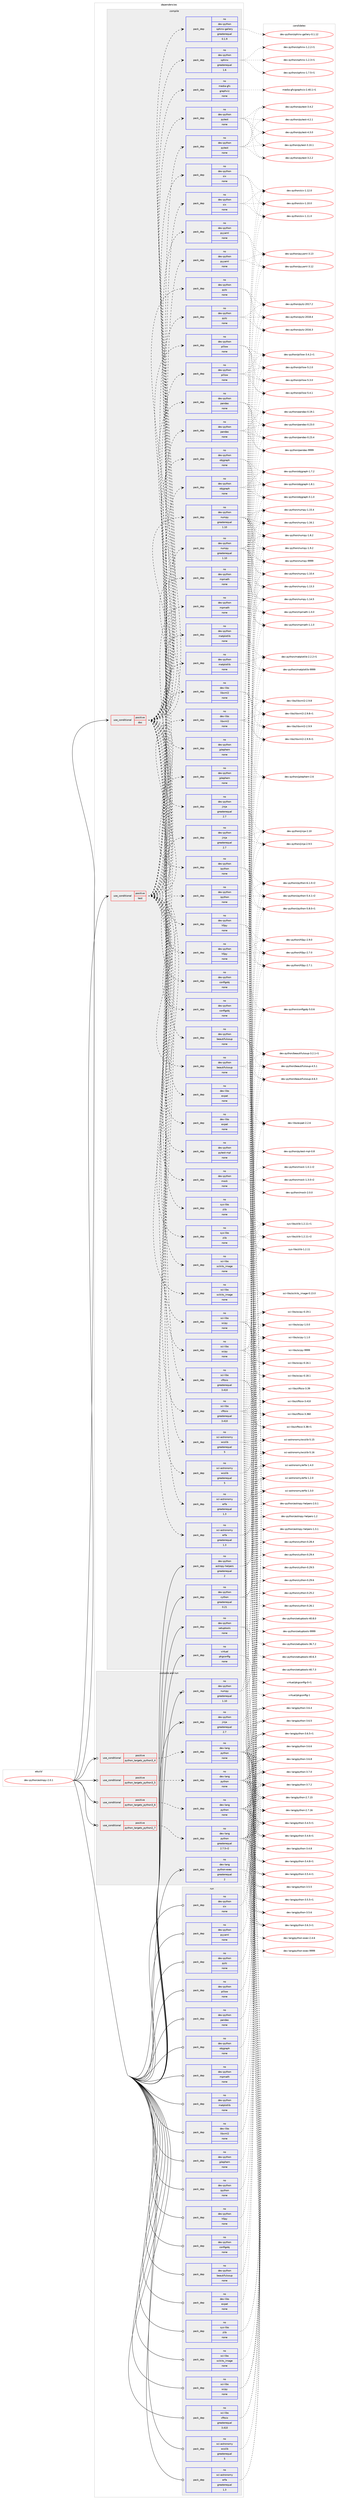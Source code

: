 digraph prolog {

# *************
# Graph options
# *************

newrank=true;
concentrate=true;
compound=true;
graph [rankdir=LR,fontname=Helvetica,fontsize=10,ranksep=1.5];#, ranksep=2.5, nodesep=0.2];
edge  [arrowhead=vee];
node  [fontname=Helvetica,fontsize=10];

# **********
# The ebuild
# **********

subgraph cluster_leftcol {
color=gray;
rank=same;
label=<<i>ebuild</i>>;
id [label="dev-python/astropy-2.0.1", color=red, width=4, href="../dev-python/astropy-2.0.1.svg"];
}

# ****************
# The dependencies
# ****************

subgraph cluster_midcol {
color=gray;
label=<<i>dependencies</i>>;
subgraph cluster_compile {
fillcolor="#eeeeee";
style=filled;
label=<<i>compile</i>>;
subgraph cond371091 {
dependency1399202 [label=<<TABLE BORDER="0" CELLBORDER="1" CELLSPACING="0" CELLPADDING="4"><TR><TD ROWSPAN="3" CELLPADDING="10">use_conditional</TD></TR><TR><TD>positive</TD></TR><TR><TD>doc</TD></TR></TABLE>>, shape=none, color=red];
subgraph pack1004886 {
dependency1399203 [label=<<TABLE BORDER="0" CELLBORDER="1" CELLSPACING="0" CELLPADDING="4" WIDTH="220"><TR><TD ROWSPAN="6" CELLPADDING="30">pack_dep</TD></TR><TR><TD WIDTH="110">no</TD></TR><TR><TD>dev-libs</TD></TR><TR><TD>expat</TD></TR><TR><TD>none</TD></TR><TR><TD></TD></TR></TABLE>>, shape=none, color=blue];
}
dependency1399202:e -> dependency1399203:w [weight=20,style="dashed",arrowhead="vee"];
subgraph pack1004887 {
dependency1399204 [label=<<TABLE BORDER="0" CELLBORDER="1" CELLSPACING="0" CELLPADDING="4" WIDTH="220"><TR><TD ROWSPAN="6" CELLPADDING="30">pack_dep</TD></TR><TR><TD WIDTH="110">no</TD></TR><TR><TD>dev-python</TD></TR><TR><TD>beautifulsoup</TD></TR><TR><TD>none</TD></TR><TR><TD></TD></TR></TABLE>>, shape=none, color=blue];
}
dependency1399202:e -> dependency1399204:w [weight=20,style="dashed",arrowhead="vee"];
subgraph pack1004888 {
dependency1399205 [label=<<TABLE BORDER="0" CELLBORDER="1" CELLSPACING="0" CELLPADDING="4" WIDTH="220"><TR><TD ROWSPAN="6" CELLPADDING="30">pack_dep</TD></TR><TR><TD WIDTH="110">no</TD></TR><TR><TD>dev-python</TD></TR><TR><TD>configobj</TD></TR><TR><TD>none</TD></TR><TR><TD></TD></TR></TABLE>>, shape=none, color=blue];
}
dependency1399202:e -> dependency1399205:w [weight=20,style="dashed",arrowhead="vee"];
subgraph pack1004889 {
dependency1399206 [label=<<TABLE BORDER="0" CELLBORDER="1" CELLSPACING="0" CELLPADDING="4" WIDTH="220"><TR><TD ROWSPAN="6" CELLPADDING="30">pack_dep</TD></TR><TR><TD WIDTH="110">no</TD></TR><TR><TD>dev-python</TD></TR><TR><TD>h5py</TD></TR><TR><TD>none</TD></TR><TR><TD></TD></TR></TABLE>>, shape=none, color=blue];
}
dependency1399202:e -> dependency1399206:w [weight=20,style="dashed",arrowhead="vee"];
subgraph pack1004890 {
dependency1399207 [label=<<TABLE BORDER="0" CELLBORDER="1" CELLSPACING="0" CELLPADDING="4" WIDTH="220"><TR><TD ROWSPAN="6" CELLPADDING="30">pack_dep</TD></TR><TR><TD WIDTH="110">no</TD></TR><TR><TD>dev-python</TD></TR><TR><TD>ipython</TD></TR><TR><TD>none</TD></TR><TR><TD></TD></TR></TABLE>>, shape=none, color=blue];
}
dependency1399202:e -> dependency1399207:w [weight=20,style="dashed",arrowhead="vee"];
subgraph pack1004891 {
dependency1399208 [label=<<TABLE BORDER="0" CELLBORDER="1" CELLSPACING="0" CELLPADDING="4" WIDTH="220"><TR><TD ROWSPAN="6" CELLPADDING="30">pack_dep</TD></TR><TR><TD WIDTH="110">no</TD></TR><TR><TD>dev-python</TD></TR><TR><TD>jinja</TD></TR><TR><TD>greaterequal</TD></TR><TR><TD>2.7</TD></TR></TABLE>>, shape=none, color=blue];
}
dependency1399202:e -> dependency1399208:w [weight=20,style="dashed",arrowhead="vee"];
subgraph pack1004892 {
dependency1399209 [label=<<TABLE BORDER="0" CELLBORDER="1" CELLSPACING="0" CELLPADDING="4" WIDTH="220"><TR><TD ROWSPAN="6" CELLPADDING="30">pack_dep</TD></TR><TR><TD WIDTH="110">no</TD></TR><TR><TD>dev-python</TD></TR><TR><TD>jplephem</TD></TR><TR><TD>none</TD></TR><TR><TD></TD></TR></TABLE>>, shape=none, color=blue];
}
dependency1399202:e -> dependency1399209:w [weight=20,style="dashed",arrowhead="vee"];
subgraph pack1004893 {
dependency1399210 [label=<<TABLE BORDER="0" CELLBORDER="1" CELLSPACING="0" CELLPADDING="4" WIDTH="220"><TR><TD ROWSPAN="6" CELLPADDING="30">pack_dep</TD></TR><TR><TD WIDTH="110">no</TD></TR><TR><TD>dev-libs</TD></TR><TR><TD>libxml2</TD></TR><TR><TD>none</TD></TR><TR><TD></TD></TR></TABLE>>, shape=none, color=blue];
}
dependency1399202:e -> dependency1399210:w [weight=20,style="dashed",arrowhead="vee"];
subgraph pack1004894 {
dependency1399211 [label=<<TABLE BORDER="0" CELLBORDER="1" CELLSPACING="0" CELLPADDING="4" WIDTH="220"><TR><TD ROWSPAN="6" CELLPADDING="30">pack_dep</TD></TR><TR><TD WIDTH="110">no</TD></TR><TR><TD>dev-python</TD></TR><TR><TD>matplotlib</TD></TR><TR><TD>none</TD></TR><TR><TD></TD></TR></TABLE>>, shape=none, color=blue];
}
dependency1399202:e -> dependency1399211:w [weight=20,style="dashed",arrowhead="vee"];
subgraph pack1004895 {
dependency1399212 [label=<<TABLE BORDER="0" CELLBORDER="1" CELLSPACING="0" CELLPADDING="4" WIDTH="220"><TR><TD ROWSPAN="6" CELLPADDING="30">pack_dep</TD></TR><TR><TD WIDTH="110">no</TD></TR><TR><TD>dev-python</TD></TR><TR><TD>mpmath</TD></TR><TR><TD>none</TD></TR><TR><TD></TD></TR></TABLE>>, shape=none, color=blue];
}
dependency1399202:e -> dependency1399212:w [weight=20,style="dashed",arrowhead="vee"];
subgraph pack1004896 {
dependency1399213 [label=<<TABLE BORDER="0" CELLBORDER="1" CELLSPACING="0" CELLPADDING="4" WIDTH="220"><TR><TD ROWSPAN="6" CELLPADDING="30">pack_dep</TD></TR><TR><TD WIDTH="110">no</TD></TR><TR><TD>dev-python</TD></TR><TR><TD>numpy</TD></TR><TR><TD>greaterequal</TD></TR><TR><TD>1.10</TD></TR></TABLE>>, shape=none, color=blue];
}
dependency1399202:e -> dependency1399213:w [weight=20,style="dashed",arrowhead="vee"];
subgraph pack1004897 {
dependency1399214 [label=<<TABLE BORDER="0" CELLBORDER="1" CELLSPACING="0" CELLPADDING="4" WIDTH="220"><TR><TD ROWSPAN="6" CELLPADDING="30">pack_dep</TD></TR><TR><TD WIDTH="110">no</TD></TR><TR><TD>dev-python</TD></TR><TR><TD>objgraph</TD></TR><TR><TD>none</TD></TR><TR><TD></TD></TR></TABLE>>, shape=none, color=blue];
}
dependency1399202:e -> dependency1399214:w [weight=20,style="dashed",arrowhead="vee"];
subgraph pack1004898 {
dependency1399215 [label=<<TABLE BORDER="0" CELLBORDER="1" CELLSPACING="0" CELLPADDING="4" WIDTH="220"><TR><TD ROWSPAN="6" CELLPADDING="30">pack_dep</TD></TR><TR><TD WIDTH="110">no</TD></TR><TR><TD>dev-python</TD></TR><TR><TD>pandas</TD></TR><TR><TD>none</TD></TR><TR><TD></TD></TR></TABLE>>, shape=none, color=blue];
}
dependency1399202:e -> dependency1399215:w [weight=20,style="dashed",arrowhead="vee"];
subgraph pack1004899 {
dependency1399216 [label=<<TABLE BORDER="0" CELLBORDER="1" CELLSPACING="0" CELLPADDING="4" WIDTH="220"><TR><TD ROWSPAN="6" CELLPADDING="30">pack_dep</TD></TR><TR><TD WIDTH="110">no</TD></TR><TR><TD>dev-python</TD></TR><TR><TD>pillow</TD></TR><TR><TD>none</TD></TR><TR><TD></TD></TR></TABLE>>, shape=none, color=blue];
}
dependency1399202:e -> dependency1399216:w [weight=20,style="dashed",arrowhead="vee"];
subgraph pack1004900 {
dependency1399217 [label=<<TABLE BORDER="0" CELLBORDER="1" CELLSPACING="0" CELLPADDING="4" WIDTH="220"><TR><TD ROWSPAN="6" CELLPADDING="30">pack_dep</TD></TR><TR><TD WIDTH="110">no</TD></TR><TR><TD>dev-python</TD></TR><TR><TD>pytz</TD></TR><TR><TD>none</TD></TR><TR><TD></TD></TR></TABLE>>, shape=none, color=blue];
}
dependency1399202:e -> dependency1399217:w [weight=20,style="dashed",arrowhead="vee"];
subgraph pack1004901 {
dependency1399218 [label=<<TABLE BORDER="0" CELLBORDER="1" CELLSPACING="0" CELLPADDING="4" WIDTH="220"><TR><TD ROWSPAN="6" CELLPADDING="30">pack_dep</TD></TR><TR><TD WIDTH="110">no</TD></TR><TR><TD>dev-python</TD></TR><TR><TD>pyyaml</TD></TR><TR><TD>none</TD></TR><TR><TD></TD></TR></TABLE>>, shape=none, color=blue];
}
dependency1399202:e -> dependency1399218:w [weight=20,style="dashed",arrowhead="vee"];
subgraph pack1004902 {
dependency1399219 [label=<<TABLE BORDER="0" CELLBORDER="1" CELLSPACING="0" CELLPADDING="4" WIDTH="220"><TR><TD ROWSPAN="6" CELLPADDING="30">pack_dep</TD></TR><TR><TD WIDTH="110">no</TD></TR><TR><TD>dev-python</TD></TR><TR><TD>six</TD></TR><TR><TD>none</TD></TR><TR><TD></TD></TR></TABLE>>, shape=none, color=blue];
}
dependency1399202:e -> dependency1399219:w [weight=20,style="dashed",arrowhead="vee"];
subgraph pack1004903 {
dependency1399220 [label=<<TABLE BORDER="0" CELLBORDER="1" CELLSPACING="0" CELLPADDING="4" WIDTH="220"><TR><TD ROWSPAN="6" CELLPADDING="30">pack_dep</TD></TR><TR><TD WIDTH="110">no</TD></TR><TR><TD>sci-astronomy</TD></TR><TR><TD>erfa</TD></TR><TR><TD>greaterequal</TD></TR><TR><TD>1.3</TD></TR></TABLE>>, shape=none, color=blue];
}
dependency1399202:e -> dependency1399220:w [weight=20,style="dashed",arrowhead="vee"];
subgraph pack1004904 {
dependency1399221 [label=<<TABLE BORDER="0" CELLBORDER="1" CELLSPACING="0" CELLPADDING="4" WIDTH="220"><TR><TD ROWSPAN="6" CELLPADDING="30">pack_dep</TD></TR><TR><TD WIDTH="110">no</TD></TR><TR><TD>sci-astronomy</TD></TR><TR><TD>wcslib</TD></TR><TR><TD>greaterequal</TD></TR><TR><TD>5</TD></TR></TABLE>>, shape=none, color=blue];
}
dependency1399202:e -> dependency1399221:w [weight=20,style="dashed",arrowhead="vee"];
subgraph pack1004905 {
dependency1399222 [label=<<TABLE BORDER="0" CELLBORDER="1" CELLSPACING="0" CELLPADDING="4" WIDTH="220"><TR><TD ROWSPAN="6" CELLPADDING="30">pack_dep</TD></TR><TR><TD WIDTH="110">no</TD></TR><TR><TD>sci-libs</TD></TR><TR><TD>cfitsio</TD></TR><TR><TD>greaterequal</TD></TR><TR><TD>3.410</TD></TR></TABLE>>, shape=none, color=blue];
}
dependency1399202:e -> dependency1399222:w [weight=20,style="dashed",arrowhead="vee"];
subgraph pack1004906 {
dependency1399223 [label=<<TABLE BORDER="0" CELLBORDER="1" CELLSPACING="0" CELLPADDING="4" WIDTH="220"><TR><TD ROWSPAN="6" CELLPADDING="30">pack_dep</TD></TR><TR><TD WIDTH="110">no</TD></TR><TR><TD>sci-libs</TD></TR><TR><TD>scipy</TD></TR><TR><TD>none</TD></TR><TR><TD></TD></TR></TABLE>>, shape=none, color=blue];
}
dependency1399202:e -> dependency1399223:w [weight=20,style="dashed",arrowhead="vee"];
subgraph pack1004907 {
dependency1399224 [label=<<TABLE BORDER="0" CELLBORDER="1" CELLSPACING="0" CELLPADDING="4" WIDTH="220"><TR><TD ROWSPAN="6" CELLPADDING="30">pack_dep</TD></TR><TR><TD WIDTH="110">no</TD></TR><TR><TD>sci-libs</TD></TR><TR><TD>scikits_image</TD></TR><TR><TD>none</TD></TR><TR><TD></TD></TR></TABLE>>, shape=none, color=blue];
}
dependency1399202:e -> dependency1399224:w [weight=20,style="dashed",arrowhead="vee"];
subgraph pack1004908 {
dependency1399225 [label=<<TABLE BORDER="0" CELLBORDER="1" CELLSPACING="0" CELLPADDING="4" WIDTH="220"><TR><TD ROWSPAN="6" CELLPADDING="30">pack_dep</TD></TR><TR><TD WIDTH="110">no</TD></TR><TR><TD>sys-libs</TD></TR><TR><TD>zlib</TD></TR><TR><TD>none</TD></TR><TR><TD></TD></TR></TABLE>>, shape=none, color=blue];
}
dependency1399202:e -> dependency1399225:w [weight=20,style="dashed",arrowhead="vee"];
subgraph pack1004909 {
dependency1399226 [label=<<TABLE BORDER="0" CELLBORDER="1" CELLSPACING="0" CELLPADDING="4" WIDTH="220"><TR><TD ROWSPAN="6" CELLPADDING="30">pack_dep</TD></TR><TR><TD WIDTH="110">no</TD></TR><TR><TD>media-gfx</TD></TR><TR><TD>graphviz</TD></TR><TR><TD>none</TD></TR><TR><TD></TD></TR></TABLE>>, shape=none, color=blue];
}
dependency1399202:e -> dependency1399226:w [weight=20,style="dashed",arrowhead="vee"];
subgraph pack1004910 {
dependency1399227 [label=<<TABLE BORDER="0" CELLBORDER="1" CELLSPACING="0" CELLPADDING="4" WIDTH="220"><TR><TD ROWSPAN="6" CELLPADDING="30">pack_dep</TD></TR><TR><TD WIDTH="110">no</TD></TR><TR><TD>dev-python</TD></TR><TR><TD>pytest</TD></TR><TR><TD>none</TD></TR><TR><TD></TD></TR></TABLE>>, shape=none, color=blue];
}
dependency1399202:e -> dependency1399227:w [weight=20,style="dashed",arrowhead="vee"];
subgraph pack1004911 {
dependency1399228 [label=<<TABLE BORDER="0" CELLBORDER="1" CELLSPACING="0" CELLPADDING="4" WIDTH="220"><TR><TD ROWSPAN="6" CELLPADDING="30">pack_dep</TD></TR><TR><TD WIDTH="110">no</TD></TR><TR><TD>dev-python</TD></TR><TR><TD>sphinx</TD></TR><TR><TD>greaterequal</TD></TR><TR><TD>1.6</TD></TR></TABLE>>, shape=none, color=blue];
}
dependency1399202:e -> dependency1399228:w [weight=20,style="dashed",arrowhead="vee"];
subgraph pack1004912 {
dependency1399229 [label=<<TABLE BORDER="0" CELLBORDER="1" CELLSPACING="0" CELLPADDING="4" WIDTH="220"><TR><TD ROWSPAN="6" CELLPADDING="30">pack_dep</TD></TR><TR><TD WIDTH="110">no</TD></TR><TR><TD>dev-python</TD></TR><TR><TD>sphinx-gallery</TD></TR><TR><TD>greaterequal</TD></TR><TR><TD>0.1.9</TD></TR></TABLE>>, shape=none, color=blue];
}
dependency1399202:e -> dependency1399229:w [weight=20,style="dashed",arrowhead="vee"];
}
id:e -> dependency1399202:w [weight=20,style="solid",arrowhead="vee"];
subgraph cond371092 {
dependency1399230 [label=<<TABLE BORDER="0" CELLBORDER="1" CELLSPACING="0" CELLPADDING="4"><TR><TD ROWSPAN="3" CELLPADDING="10">use_conditional</TD></TR><TR><TD>positive</TD></TR><TR><TD>test</TD></TR></TABLE>>, shape=none, color=red];
subgraph pack1004913 {
dependency1399231 [label=<<TABLE BORDER="0" CELLBORDER="1" CELLSPACING="0" CELLPADDING="4" WIDTH="220"><TR><TD ROWSPAN="6" CELLPADDING="30">pack_dep</TD></TR><TR><TD WIDTH="110">no</TD></TR><TR><TD>dev-libs</TD></TR><TR><TD>expat</TD></TR><TR><TD>none</TD></TR><TR><TD></TD></TR></TABLE>>, shape=none, color=blue];
}
dependency1399230:e -> dependency1399231:w [weight=20,style="dashed",arrowhead="vee"];
subgraph pack1004914 {
dependency1399232 [label=<<TABLE BORDER="0" CELLBORDER="1" CELLSPACING="0" CELLPADDING="4" WIDTH="220"><TR><TD ROWSPAN="6" CELLPADDING="30">pack_dep</TD></TR><TR><TD WIDTH="110">no</TD></TR><TR><TD>dev-python</TD></TR><TR><TD>beautifulsoup</TD></TR><TR><TD>none</TD></TR><TR><TD></TD></TR></TABLE>>, shape=none, color=blue];
}
dependency1399230:e -> dependency1399232:w [weight=20,style="dashed",arrowhead="vee"];
subgraph pack1004915 {
dependency1399233 [label=<<TABLE BORDER="0" CELLBORDER="1" CELLSPACING="0" CELLPADDING="4" WIDTH="220"><TR><TD ROWSPAN="6" CELLPADDING="30">pack_dep</TD></TR><TR><TD WIDTH="110">no</TD></TR><TR><TD>dev-python</TD></TR><TR><TD>configobj</TD></TR><TR><TD>none</TD></TR><TR><TD></TD></TR></TABLE>>, shape=none, color=blue];
}
dependency1399230:e -> dependency1399233:w [weight=20,style="dashed",arrowhead="vee"];
subgraph pack1004916 {
dependency1399234 [label=<<TABLE BORDER="0" CELLBORDER="1" CELLSPACING="0" CELLPADDING="4" WIDTH="220"><TR><TD ROWSPAN="6" CELLPADDING="30">pack_dep</TD></TR><TR><TD WIDTH="110">no</TD></TR><TR><TD>dev-python</TD></TR><TR><TD>h5py</TD></TR><TR><TD>none</TD></TR><TR><TD></TD></TR></TABLE>>, shape=none, color=blue];
}
dependency1399230:e -> dependency1399234:w [weight=20,style="dashed",arrowhead="vee"];
subgraph pack1004917 {
dependency1399235 [label=<<TABLE BORDER="0" CELLBORDER="1" CELLSPACING="0" CELLPADDING="4" WIDTH="220"><TR><TD ROWSPAN="6" CELLPADDING="30">pack_dep</TD></TR><TR><TD WIDTH="110">no</TD></TR><TR><TD>dev-python</TD></TR><TR><TD>ipython</TD></TR><TR><TD>none</TD></TR><TR><TD></TD></TR></TABLE>>, shape=none, color=blue];
}
dependency1399230:e -> dependency1399235:w [weight=20,style="dashed",arrowhead="vee"];
subgraph pack1004918 {
dependency1399236 [label=<<TABLE BORDER="0" CELLBORDER="1" CELLSPACING="0" CELLPADDING="4" WIDTH="220"><TR><TD ROWSPAN="6" CELLPADDING="30">pack_dep</TD></TR><TR><TD WIDTH="110">no</TD></TR><TR><TD>dev-python</TD></TR><TR><TD>jinja</TD></TR><TR><TD>greaterequal</TD></TR><TR><TD>2.7</TD></TR></TABLE>>, shape=none, color=blue];
}
dependency1399230:e -> dependency1399236:w [weight=20,style="dashed",arrowhead="vee"];
subgraph pack1004919 {
dependency1399237 [label=<<TABLE BORDER="0" CELLBORDER="1" CELLSPACING="0" CELLPADDING="4" WIDTH="220"><TR><TD ROWSPAN="6" CELLPADDING="30">pack_dep</TD></TR><TR><TD WIDTH="110">no</TD></TR><TR><TD>dev-python</TD></TR><TR><TD>jplephem</TD></TR><TR><TD>none</TD></TR><TR><TD></TD></TR></TABLE>>, shape=none, color=blue];
}
dependency1399230:e -> dependency1399237:w [weight=20,style="dashed",arrowhead="vee"];
subgraph pack1004920 {
dependency1399238 [label=<<TABLE BORDER="0" CELLBORDER="1" CELLSPACING="0" CELLPADDING="4" WIDTH="220"><TR><TD ROWSPAN="6" CELLPADDING="30">pack_dep</TD></TR><TR><TD WIDTH="110">no</TD></TR><TR><TD>dev-libs</TD></TR><TR><TD>libxml2</TD></TR><TR><TD>none</TD></TR><TR><TD></TD></TR></TABLE>>, shape=none, color=blue];
}
dependency1399230:e -> dependency1399238:w [weight=20,style="dashed",arrowhead="vee"];
subgraph pack1004921 {
dependency1399239 [label=<<TABLE BORDER="0" CELLBORDER="1" CELLSPACING="0" CELLPADDING="4" WIDTH="220"><TR><TD ROWSPAN="6" CELLPADDING="30">pack_dep</TD></TR><TR><TD WIDTH="110">no</TD></TR><TR><TD>dev-python</TD></TR><TR><TD>matplotlib</TD></TR><TR><TD>none</TD></TR><TR><TD></TD></TR></TABLE>>, shape=none, color=blue];
}
dependency1399230:e -> dependency1399239:w [weight=20,style="dashed",arrowhead="vee"];
subgraph pack1004922 {
dependency1399240 [label=<<TABLE BORDER="0" CELLBORDER="1" CELLSPACING="0" CELLPADDING="4" WIDTH="220"><TR><TD ROWSPAN="6" CELLPADDING="30">pack_dep</TD></TR><TR><TD WIDTH="110">no</TD></TR><TR><TD>dev-python</TD></TR><TR><TD>mpmath</TD></TR><TR><TD>none</TD></TR><TR><TD></TD></TR></TABLE>>, shape=none, color=blue];
}
dependency1399230:e -> dependency1399240:w [weight=20,style="dashed",arrowhead="vee"];
subgraph pack1004923 {
dependency1399241 [label=<<TABLE BORDER="0" CELLBORDER="1" CELLSPACING="0" CELLPADDING="4" WIDTH="220"><TR><TD ROWSPAN="6" CELLPADDING="30">pack_dep</TD></TR><TR><TD WIDTH="110">no</TD></TR><TR><TD>dev-python</TD></TR><TR><TD>numpy</TD></TR><TR><TD>greaterequal</TD></TR><TR><TD>1.10</TD></TR></TABLE>>, shape=none, color=blue];
}
dependency1399230:e -> dependency1399241:w [weight=20,style="dashed",arrowhead="vee"];
subgraph pack1004924 {
dependency1399242 [label=<<TABLE BORDER="0" CELLBORDER="1" CELLSPACING="0" CELLPADDING="4" WIDTH="220"><TR><TD ROWSPAN="6" CELLPADDING="30">pack_dep</TD></TR><TR><TD WIDTH="110">no</TD></TR><TR><TD>dev-python</TD></TR><TR><TD>objgraph</TD></TR><TR><TD>none</TD></TR><TR><TD></TD></TR></TABLE>>, shape=none, color=blue];
}
dependency1399230:e -> dependency1399242:w [weight=20,style="dashed",arrowhead="vee"];
subgraph pack1004925 {
dependency1399243 [label=<<TABLE BORDER="0" CELLBORDER="1" CELLSPACING="0" CELLPADDING="4" WIDTH="220"><TR><TD ROWSPAN="6" CELLPADDING="30">pack_dep</TD></TR><TR><TD WIDTH="110">no</TD></TR><TR><TD>dev-python</TD></TR><TR><TD>pandas</TD></TR><TR><TD>none</TD></TR><TR><TD></TD></TR></TABLE>>, shape=none, color=blue];
}
dependency1399230:e -> dependency1399243:w [weight=20,style="dashed",arrowhead="vee"];
subgraph pack1004926 {
dependency1399244 [label=<<TABLE BORDER="0" CELLBORDER="1" CELLSPACING="0" CELLPADDING="4" WIDTH="220"><TR><TD ROWSPAN="6" CELLPADDING="30">pack_dep</TD></TR><TR><TD WIDTH="110">no</TD></TR><TR><TD>dev-python</TD></TR><TR><TD>pillow</TD></TR><TR><TD>none</TD></TR><TR><TD></TD></TR></TABLE>>, shape=none, color=blue];
}
dependency1399230:e -> dependency1399244:w [weight=20,style="dashed",arrowhead="vee"];
subgraph pack1004927 {
dependency1399245 [label=<<TABLE BORDER="0" CELLBORDER="1" CELLSPACING="0" CELLPADDING="4" WIDTH="220"><TR><TD ROWSPAN="6" CELLPADDING="30">pack_dep</TD></TR><TR><TD WIDTH="110">no</TD></TR><TR><TD>dev-python</TD></TR><TR><TD>pytz</TD></TR><TR><TD>none</TD></TR><TR><TD></TD></TR></TABLE>>, shape=none, color=blue];
}
dependency1399230:e -> dependency1399245:w [weight=20,style="dashed",arrowhead="vee"];
subgraph pack1004928 {
dependency1399246 [label=<<TABLE BORDER="0" CELLBORDER="1" CELLSPACING="0" CELLPADDING="4" WIDTH="220"><TR><TD ROWSPAN="6" CELLPADDING="30">pack_dep</TD></TR><TR><TD WIDTH="110">no</TD></TR><TR><TD>dev-python</TD></TR><TR><TD>pyyaml</TD></TR><TR><TD>none</TD></TR><TR><TD></TD></TR></TABLE>>, shape=none, color=blue];
}
dependency1399230:e -> dependency1399246:w [weight=20,style="dashed",arrowhead="vee"];
subgraph pack1004929 {
dependency1399247 [label=<<TABLE BORDER="0" CELLBORDER="1" CELLSPACING="0" CELLPADDING="4" WIDTH="220"><TR><TD ROWSPAN="6" CELLPADDING="30">pack_dep</TD></TR><TR><TD WIDTH="110">no</TD></TR><TR><TD>dev-python</TD></TR><TR><TD>six</TD></TR><TR><TD>none</TD></TR><TR><TD></TD></TR></TABLE>>, shape=none, color=blue];
}
dependency1399230:e -> dependency1399247:w [weight=20,style="dashed",arrowhead="vee"];
subgraph pack1004930 {
dependency1399248 [label=<<TABLE BORDER="0" CELLBORDER="1" CELLSPACING="0" CELLPADDING="4" WIDTH="220"><TR><TD ROWSPAN="6" CELLPADDING="30">pack_dep</TD></TR><TR><TD WIDTH="110">no</TD></TR><TR><TD>sci-astronomy</TD></TR><TR><TD>erfa</TD></TR><TR><TD>greaterequal</TD></TR><TR><TD>1.3</TD></TR></TABLE>>, shape=none, color=blue];
}
dependency1399230:e -> dependency1399248:w [weight=20,style="dashed",arrowhead="vee"];
subgraph pack1004931 {
dependency1399249 [label=<<TABLE BORDER="0" CELLBORDER="1" CELLSPACING="0" CELLPADDING="4" WIDTH="220"><TR><TD ROWSPAN="6" CELLPADDING="30">pack_dep</TD></TR><TR><TD WIDTH="110">no</TD></TR><TR><TD>sci-astronomy</TD></TR><TR><TD>wcslib</TD></TR><TR><TD>greaterequal</TD></TR><TR><TD>5</TD></TR></TABLE>>, shape=none, color=blue];
}
dependency1399230:e -> dependency1399249:w [weight=20,style="dashed",arrowhead="vee"];
subgraph pack1004932 {
dependency1399250 [label=<<TABLE BORDER="0" CELLBORDER="1" CELLSPACING="0" CELLPADDING="4" WIDTH="220"><TR><TD ROWSPAN="6" CELLPADDING="30">pack_dep</TD></TR><TR><TD WIDTH="110">no</TD></TR><TR><TD>sci-libs</TD></TR><TR><TD>cfitsio</TD></TR><TR><TD>greaterequal</TD></TR><TR><TD>3.410</TD></TR></TABLE>>, shape=none, color=blue];
}
dependency1399230:e -> dependency1399250:w [weight=20,style="dashed",arrowhead="vee"];
subgraph pack1004933 {
dependency1399251 [label=<<TABLE BORDER="0" CELLBORDER="1" CELLSPACING="0" CELLPADDING="4" WIDTH="220"><TR><TD ROWSPAN="6" CELLPADDING="30">pack_dep</TD></TR><TR><TD WIDTH="110">no</TD></TR><TR><TD>sci-libs</TD></TR><TR><TD>scipy</TD></TR><TR><TD>none</TD></TR><TR><TD></TD></TR></TABLE>>, shape=none, color=blue];
}
dependency1399230:e -> dependency1399251:w [weight=20,style="dashed",arrowhead="vee"];
subgraph pack1004934 {
dependency1399252 [label=<<TABLE BORDER="0" CELLBORDER="1" CELLSPACING="0" CELLPADDING="4" WIDTH="220"><TR><TD ROWSPAN="6" CELLPADDING="30">pack_dep</TD></TR><TR><TD WIDTH="110">no</TD></TR><TR><TD>sci-libs</TD></TR><TR><TD>scikits_image</TD></TR><TR><TD>none</TD></TR><TR><TD></TD></TR></TABLE>>, shape=none, color=blue];
}
dependency1399230:e -> dependency1399252:w [weight=20,style="dashed",arrowhead="vee"];
subgraph pack1004935 {
dependency1399253 [label=<<TABLE BORDER="0" CELLBORDER="1" CELLSPACING="0" CELLPADDING="4" WIDTH="220"><TR><TD ROWSPAN="6" CELLPADDING="30">pack_dep</TD></TR><TR><TD WIDTH="110">no</TD></TR><TR><TD>sys-libs</TD></TR><TR><TD>zlib</TD></TR><TR><TD>none</TD></TR><TR><TD></TD></TR></TABLE>>, shape=none, color=blue];
}
dependency1399230:e -> dependency1399253:w [weight=20,style="dashed",arrowhead="vee"];
subgraph pack1004936 {
dependency1399254 [label=<<TABLE BORDER="0" CELLBORDER="1" CELLSPACING="0" CELLPADDING="4" WIDTH="220"><TR><TD ROWSPAN="6" CELLPADDING="30">pack_dep</TD></TR><TR><TD WIDTH="110">no</TD></TR><TR><TD>dev-python</TD></TR><TR><TD>mock</TD></TR><TR><TD>none</TD></TR><TR><TD></TD></TR></TABLE>>, shape=none, color=blue];
}
dependency1399230:e -> dependency1399254:w [weight=20,style="dashed",arrowhead="vee"];
subgraph pack1004937 {
dependency1399255 [label=<<TABLE BORDER="0" CELLBORDER="1" CELLSPACING="0" CELLPADDING="4" WIDTH="220"><TR><TD ROWSPAN="6" CELLPADDING="30">pack_dep</TD></TR><TR><TD WIDTH="110">no</TD></TR><TR><TD>dev-python</TD></TR><TR><TD>pytest</TD></TR><TR><TD>none</TD></TR><TR><TD></TD></TR></TABLE>>, shape=none, color=blue];
}
dependency1399230:e -> dependency1399255:w [weight=20,style="dashed",arrowhead="vee"];
subgraph pack1004938 {
dependency1399256 [label=<<TABLE BORDER="0" CELLBORDER="1" CELLSPACING="0" CELLPADDING="4" WIDTH="220"><TR><TD ROWSPAN="6" CELLPADDING="30">pack_dep</TD></TR><TR><TD WIDTH="110">no</TD></TR><TR><TD>dev-python</TD></TR><TR><TD>pytest-mpl</TD></TR><TR><TD>none</TD></TR><TR><TD></TD></TR></TABLE>>, shape=none, color=blue];
}
dependency1399230:e -> dependency1399256:w [weight=20,style="dashed",arrowhead="vee"];
}
id:e -> dependency1399230:w [weight=20,style="solid",arrowhead="vee"];
subgraph pack1004939 {
dependency1399257 [label=<<TABLE BORDER="0" CELLBORDER="1" CELLSPACING="0" CELLPADDING="4" WIDTH="220"><TR><TD ROWSPAN="6" CELLPADDING="30">pack_dep</TD></TR><TR><TD WIDTH="110">no</TD></TR><TR><TD>dev-python</TD></TR><TR><TD>astropy-helpers</TD></TR><TR><TD>greaterequal</TD></TR><TR><TD>2</TD></TR></TABLE>>, shape=none, color=blue];
}
id:e -> dependency1399257:w [weight=20,style="solid",arrowhead="vee"];
subgraph pack1004940 {
dependency1399258 [label=<<TABLE BORDER="0" CELLBORDER="1" CELLSPACING="0" CELLPADDING="4" WIDTH="220"><TR><TD ROWSPAN="6" CELLPADDING="30">pack_dep</TD></TR><TR><TD WIDTH="110">no</TD></TR><TR><TD>dev-python</TD></TR><TR><TD>cython</TD></TR><TR><TD>greaterequal</TD></TR><TR><TD>0.21</TD></TR></TABLE>>, shape=none, color=blue];
}
id:e -> dependency1399258:w [weight=20,style="solid",arrowhead="vee"];
subgraph pack1004941 {
dependency1399259 [label=<<TABLE BORDER="0" CELLBORDER="1" CELLSPACING="0" CELLPADDING="4" WIDTH="220"><TR><TD ROWSPAN="6" CELLPADDING="30">pack_dep</TD></TR><TR><TD WIDTH="110">no</TD></TR><TR><TD>dev-python</TD></TR><TR><TD>setuptools</TD></TR><TR><TD>none</TD></TR><TR><TD></TD></TR></TABLE>>, shape=none, color=blue];
}
id:e -> dependency1399259:w [weight=20,style="solid",arrowhead="vee"];
subgraph pack1004942 {
dependency1399260 [label=<<TABLE BORDER="0" CELLBORDER="1" CELLSPACING="0" CELLPADDING="4" WIDTH="220"><TR><TD ROWSPAN="6" CELLPADDING="30">pack_dep</TD></TR><TR><TD WIDTH="110">no</TD></TR><TR><TD>virtual</TD></TR><TR><TD>pkgconfig</TD></TR><TR><TD>none</TD></TR><TR><TD></TD></TR></TABLE>>, shape=none, color=blue];
}
id:e -> dependency1399260:w [weight=20,style="solid",arrowhead="vee"];
}
subgraph cluster_compileandrun {
fillcolor="#eeeeee";
style=filled;
label=<<i>compile and run</i>>;
subgraph cond371093 {
dependency1399261 [label=<<TABLE BORDER="0" CELLBORDER="1" CELLSPACING="0" CELLPADDING="4"><TR><TD ROWSPAN="3" CELLPADDING="10">use_conditional</TD></TR><TR><TD>positive</TD></TR><TR><TD>python_targets_python2_7</TD></TR></TABLE>>, shape=none, color=red];
subgraph pack1004943 {
dependency1399262 [label=<<TABLE BORDER="0" CELLBORDER="1" CELLSPACING="0" CELLPADDING="4" WIDTH="220"><TR><TD ROWSPAN="6" CELLPADDING="30">pack_dep</TD></TR><TR><TD WIDTH="110">no</TD></TR><TR><TD>dev-lang</TD></TR><TR><TD>python</TD></TR><TR><TD>greaterequal</TD></TR><TR><TD>2.7.5-r2</TD></TR></TABLE>>, shape=none, color=blue];
}
dependency1399261:e -> dependency1399262:w [weight=20,style="dashed",arrowhead="vee"];
}
id:e -> dependency1399261:w [weight=20,style="solid",arrowhead="odotvee"];
subgraph cond371094 {
dependency1399263 [label=<<TABLE BORDER="0" CELLBORDER="1" CELLSPACING="0" CELLPADDING="4"><TR><TD ROWSPAN="3" CELLPADDING="10">use_conditional</TD></TR><TR><TD>positive</TD></TR><TR><TD>python_targets_python3_4</TD></TR></TABLE>>, shape=none, color=red];
subgraph pack1004944 {
dependency1399264 [label=<<TABLE BORDER="0" CELLBORDER="1" CELLSPACING="0" CELLPADDING="4" WIDTH="220"><TR><TD ROWSPAN="6" CELLPADDING="30">pack_dep</TD></TR><TR><TD WIDTH="110">no</TD></TR><TR><TD>dev-lang</TD></TR><TR><TD>python</TD></TR><TR><TD>none</TD></TR><TR><TD></TD></TR></TABLE>>, shape=none, color=blue];
}
dependency1399263:e -> dependency1399264:w [weight=20,style="dashed",arrowhead="vee"];
}
id:e -> dependency1399263:w [weight=20,style="solid",arrowhead="odotvee"];
subgraph cond371095 {
dependency1399265 [label=<<TABLE BORDER="0" CELLBORDER="1" CELLSPACING="0" CELLPADDING="4"><TR><TD ROWSPAN="3" CELLPADDING="10">use_conditional</TD></TR><TR><TD>positive</TD></TR><TR><TD>python_targets_python3_5</TD></TR></TABLE>>, shape=none, color=red];
subgraph pack1004945 {
dependency1399266 [label=<<TABLE BORDER="0" CELLBORDER="1" CELLSPACING="0" CELLPADDING="4" WIDTH="220"><TR><TD ROWSPAN="6" CELLPADDING="30">pack_dep</TD></TR><TR><TD WIDTH="110">no</TD></TR><TR><TD>dev-lang</TD></TR><TR><TD>python</TD></TR><TR><TD>none</TD></TR><TR><TD></TD></TR></TABLE>>, shape=none, color=blue];
}
dependency1399265:e -> dependency1399266:w [weight=20,style="dashed",arrowhead="vee"];
}
id:e -> dependency1399265:w [weight=20,style="solid",arrowhead="odotvee"];
subgraph cond371096 {
dependency1399267 [label=<<TABLE BORDER="0" CELLBORDER="1" CELLSPACING="0" CELLPADDING="4"><TR><TD ROWSPAN="3" CELLPADDING="10">use_conditional</TD></TR><TR><TD>positive</TD></TR><TR><TD>python_targets_python3_6</TD></TR></TABLE>>, shape=none, color=red];
subgraph pack1004946 {
dependency1399268 [label=<<TABLE BORDER="0" CELLBORDER="1" CELLSPACING="0" CELLPADDING="4" WIDTH="220"><TR><TD ROWSPAN="6" CELLPADDING="30">pack_dep</TD></TR><TR><TD WIDTH="110">no</TD></TR><TR><TD>dev-lang</TD></TR><TR><TD>python</TD></TR><TR><TD>none</TD></TR><TR><TD></TD></TR></TABLE>>, shape=none, color=blue];
}
dependency1399267:e -> dependency1399268:w [weight=20,style="dashed",arrowhead="vee"];
}
id:e -> dependency1399267:w [weight=20,style="solid",arrowhead="odotvee"];
subgraph pack1004947 {
dependency1399269 [label=<<TABLE BORDER="0" CELLBORDER="1" CELLSPACING="0" CELLPADDING="4" WIDTH="220"><TR><TD ROWSPAN="6" CELLPADDING="30">pack_dep</TD></TR><TR><TD WIDTH="110">no</TD></TR><TR><TD>dev-lang</TD></TR><TR><TD>python-exec</TD></TR><TR><TD>greaterequal</TD></TR><TR><TD>2</TD></TR></TABLE>>, shape=none, color=blue];
}
id:e -> dependency1399269:w [weight=20,style="solid",arrowhead="odotvee"];
subgraph pack1004948 {
dependency1399270 [label=<<TABLE BORDER="0" CELLBORDER="1" CELLSPACING="0" CELLPADDING="4" WIDTH="220"><TR><TD ROWSPAN="6" CELLPADDING="30">pack_dep</TD></TR><TR><TD WIDTH="110">no</TD></TR><TR><TD>dev-python</TD></TR><TR><TD>jinja</TD></TR><TR><TD>greaterequal</TD></TR><TR><TD>2.7</TD></TR></TABLE>>, shape=none, color=blue];
}
id:e -> dependency1399270:w [weight=20,style="solid",arrowhead="odotvee"];
subgraph pack1004949 {
dependency1399271 [label=<<TABLE BORDER="0" CELLBORDER="1" CELLSPACING="0" CELLPADDING="4" WIDTH="220"><TR><TD ROWSPAN="6" CELLPADDING="30">pack_dep</TD></TR><TR><TD WIDTH="110">no</TD></TR><TR><TD>dev-python</TD></TR><TR><TD>numpy</TD></TR><TR><TD>greaterequal</TD></TR><TR><TD>1.10</TD></TR></TABLE>>, shape=none, color=blue];
}
id:e -> dependency1399271:w [weight=20,style="solid",arrowhead="odotvee"];
}
subgraph cluster_run {
fillcolor="#eeeeee";
style=filled;
label=<<i>run</i>>;
subgraph pack1004950 {
dependency1399272 [label=<<TABLE BORDER="0" CELLBORDER="1" CELLSPACING="0" CELLPADDING="4" WIDTH="220"><TR><TD ROWSPAN="6" CELLPADDING="30">pack_dep</TD></TR><TR><TD WIDTH="110">no</TD></TR><TR><TD>dev-libs</TD></TR><TR><TD>expat</TD></TR><TR><TD>none</TD></TR><TR><TD></TD></TR></TABLE>>, shape=none, color=blue];
}
id:e -> dependency1399272:w [weight=20,style="solid",arrowhead="odot"];
subgraph pack1004951 {
dependency1399273 [label=<<TABLE BORDER="0" CELLBORDER="1" CELLSPACING="0" CELLPADDING="4" WIDTH="220"><TR><TD ROWSPAN="6" CELLPADDING="30">pack_dep</TD></TR><TR><TD WIDTH="110">no</TD></TR><TR><TD>dev-libs</TD></TR><TR><TD>libxml2</TD></TR><TR><TD>none</TD></TR><TR><TD></TD></TR></TABLE>>, shape=none, color=blue];
}
id:e -> dependency1399273:w [weight=20,style="solid",arrowhead="odot"];
subgraph pack1004952 {
dependency1399274 [label=<<TABLE BORDER="0" CELLBORDER="1" CELLSPACING="0" CELLPADDING="4" WIDTH="220"><TR><TD ROWSPAN="6" CELLPADDING="30">pack_dep</TD></TR><TR><TD WIDTH="110">no</TD></TR><TR><TD>dev-python</TD></TR><TR><TD>beautifulsoup</TD></TR><TR><TD>none</TD></TR><TR><TD></TD></TR></TABLE>>, shape=none, color=blue];
}
id:e -> dependency1399274:w [weight=20,style="solid",arrowhead="odot"];
subgraph pack1004953 {
dependency1399275 [label=<<TABLE BORDER="0" CELLBORDER="1" CELLSPACING="0" CELLPADDING="4" WIDTH="220"><TR><TD ROWSPAN="6" CELLPADDING="30">pack_dep</TD></TR><TR><TD WIDTH="110">no</TD></TR><TR><TD>dev-python</TD></TR><TR><TD>configobj</TD></TR><TR><TD>none</TD></TR><TR><TD></TD></TR></TABLE>>, shape=none, color=blue];
}
id:e -> dependency1399275:w [weight=20,style="solid",arrowhead="odot"];
subgraph pack1004954 {
dependency1399276 [label=<<TABLE BORDER="0" CELLBORDER="1" CELLSPACING="0" CELLPADDING="4" WIDTH="220"><TR><TD ROWSPAN="6" CELLPADDING="30">pack_dep</TD></TR><TR><TD WIDTH="110">no</TD></TR><TR><TD>dev-python</TD></TR><TR><TD>h5py</TD></TR><TR><TD>none</TD></TR><TR><TD></TD></TR></TABLE>>, shape=none, color=blue];
}
id:e -> dependency1399276:w [weight=20,style="solid",arrowhead="odot"];
subgraph pack1004955 {
dependency1399277 [label=<<TABLE BORDER="0" CELLBORDER="1" CELLSPACING="0" CELLPADDING="4" WIDTH="220"><TR><TD ROWSPAN="6" CELLPADDING="30">pack_dep</TD></TR><TR><TD WIDTH="110">no</TD></TR><TR><TD>dev-python</TD></TR><TR><TD>ipython</TD></TR><TR><TD>none</TD></TR><TR><TD></TD></TR></TABLE>>, shape=none, color=blue];
}
id:e -> dependency1399277:w [weight=20,style="solid",arrowhead="odot"];
subgraph pack1004956 {
dependency1399278 [label=<<TABLE BORDER="0" CELLBORDER="1" CELLSPACING="0" CELLPADDING="4" WIDTH="220"><TR><TD ROWSPAN="6" CELLPADDING="30">pack_dep</TD></TR><TR><TD WIDTH="110">no</TD></TR><TR><TD>dev-python</TD></TR><TR><TD>jplephem</TD></TR><TR><TD>none</TD></TR><TR><TD></TD></TR></TABLE>>, shape=none, color=blue];
}
id:e -> dependency1399278:w [weight=20,style="solid",arrowhead="odot"];
subgraph pack1004957 {
dependency1399279 [label=<<TABLE BORDER="0" CELLBORDER="1" CELLSPACING="0" CELLPADDING="4" WIDTH="220"><TR><TD ROWSPAN="6" CELLPADDING="30">pack_dep</TD></TR><TR><TD WIDTH="110">no</TD></TR><TR><TD>dev-python</TD></TR><TR><TD>matplotlib</TD></TR><TR><TD>none</TD></TR><TR><TD></TD></TR></TABLE>>, shape=none, color=blue];
}
id:e -> dependency1399279:w [weight=20,style="solid",arrowhead="odot"];
subgraph pack1004958 {
dependency1399280 [label=<<TABLE BORDER="0" CELLBORDER="1" CELLSPACING="0" CELLPADDING="4" WIDTH="220"><TR><TD ROWSPAN="6" CELLPADDING="30">pack_dep</TD></TR><TR><TD WIDTH="110">no</TD></TR><TR><TD>dev-python</TD></TR><TR><TD>mpmath</TD></TR><TR><TD>none</TD></TR><TR><TD></TD></TR></TABLE>>, shape=none, color=blue];
}
id:e -> dependency1399280:w [weight=20,style="solid",arrowhead="odot"];
subgraph pack1004959 {
dependency1399281 [label=<<TABLE BORDER="0" CELLBORDER="1" CELLSPACING="0" CELLPADDING="4" WIDTH="220"><TR><TD ROWSPAN="6" CELLPADDING="30">pack_dep</TD></TR><TR><TD WIDTH="110">no</TD></TR><TR><TD>dev-python</TD></TR><TR><TD>objgraph</TD></TR><TR><TD>none</TD></TR><TR><TD></TD></TR></TABLE>>, shape=none, color=blue];
}
id:e -> dependency1399281:w [weight=20,style="solid",arrowhead="odot"];
subgraph pack1004960 {
dependency1399282 [label=<<TABLE BORDER="0" CELLBORDER="1" CELLSPACING="0" CELLPADDING="4" WIDTH="220"><TR><TD ROWSPAN="6" CELLPADDING="30">pack_dep</TD></TR><TR><TD WIDTH="110">no</TD></TR><TR><TD>dev-python</TD></TR><TR><TD>pandas</TD></TR><TR><TD>none</TD></TR><TR><TD></TD></TR></TABLE>>, shape=none, color=blue];
}
id:e -> dependency1399282:w [weight=20,style="solid",arrowhead="odot"];
subgraph pack1004961 {
dependency1399283 [label=<<TABLE BORDER="0" CELLBORDER="1" CELLSPACING="0" CELLPADDING="4" WIDTH="220"><TR><TD ROWSPAN="6" CELLPADDING="30">pack_dep</TD></TR><TR><TD WIDTH="110">no</TD></TR><TR><TD>dev-python</TD></TR><TR><TD>pillow</TD></TR><TR><TD>none</TD></TR><TR><TD></TD></TR></TABLE>>, shape=none, color=blue];
}
id:e -> dependency1399283:w [weight=20,style="solid",arrowhead="odot"];
subgraph pack1004962 {
dependency1399284 [label=<<TABLE BORDER="0" CELLBORDER="1" CELLSPACING="0" CELLPADDING="4" WIDTH="220"><TR><TD ROWSPAN="6" CELLPADDING="30">pack_dep</TD></TR><TR><TD WIDTH="110">no</TD></TR><TR><TD>dev-python</TD></TR><TR><TD>pytz</TD></TR><TR><TD>none</TD></TR><TR><TD></TD></TR></TABLE>>, shape=none, color=blue];
}
id:e -> dependency1399284:w [weight=20,style="solid",arrowhead="odot"];
subgraph pack1004963 {
dependency1399285 [label=<<TABLE BORDER="0" CELLBORDER="1" CELLSPACING="0" CELLPADDING="4" WIDTH="220"><TR><TD ROWSPAN="6" CELLPADDING="30">pack_dep</TD></TR><TR><TD WIDTH="110">no</TD></TR><TR><TD>dev-python</TD></TR><TR><TD>pyyaml</TD></TR><TR><TD>none</TD></TR><TR><TD></TD></TR></TABLE>>, shape=none, color=blue];
}
id:e -> dependency1399285:w [weight=20,style="solid",arrowhead="odot"];
subgraph pack1004964 {
dependency1399286 [label=<<TABLE BORDER="0" CELLBORDER="1" CELLSPACING="0" CELLPADDING="4" WIDTH="220"><TR><TD ROWSPAN="6" CELLPADDING="30">pack_dep</TD></TR><TR><TD WIDTH="110">no</TD></TR><TR><TD>dev-python</TD></TR><TR><TD>six</TD></TR><TR><TD>none</TD></TR><TR><TD></TD></TR></TABLE>>, shape=none, color=blue];
}
id:e -> dependency1399286:w [weight=20,style="solid",arrowhead="odot"];
subgraph pack1004965 {
dependency1399287 [label=<<TABLE BORDER="0" CELLBORDER="1" CELLSPACING="0" CELLPADDING="4" WIDTH="220"><TR><TD ROWSPAN="6" CELLPADDING="30">pack_dep</TD></TR><TR><TD WIDTH="110">no</TD></TR><TR><TD>sci-astronomy</TD></TR><TR><TD>erfa</TD></TR><TR><TD>greaterequal</TD></TR><TR><TD>1.3</TD></TR></TABLE>>, shape=none, color=blue];
}
id:e -> dependency1399287:w [weight=20,style="solid",arrowhead="odot"];
subgraph pack1004966 {
dependency1399288 [label=<<TABLE BORDER="0" CELLBORDER="1" CELLSPACING="0" CELLPADDING="4" WIDTH="220"><TR><TD ROWSPAN="6" CELLPADDING="30">pack_dep</TD></TR><TR><TD WIDTH="110">no</TD></TR><TR><TD>sci-astronomy</TD></TR><TR><TD>wcslib</TD></TR><TR><TD>greaterequal</TD></TR><TR><TD>5</TD></TR></TABLE>>, shape=none, color=blue];
}
id:e -> dependency1399288:w [weight=20,style="solid",arrowhead="odot"];
subgraph pack1004967 {
dependency1399289 [label=<<TABLE BORDER="0" CELLBORDER="1" CELLSPACING="0" CELLPADDING="4" WIDTH="220"><TR><TD ROWSPAN="6" CELLPADDING="30">pack_dep</TD></TR><TR><TD WIDTH="110">no</TD></TR><TR><TD>sci-libs</TD></TR><TR><TD>cfitsio</TD></TR><TR><TD>greaterequal</TD></TR><TR><TD>3.410</TD></TR></TABLE>>, shape=none, color=blue];
}
id:e -> dependency1399289:w [weight=20,style="solid",arrowhead="odot"];
subgraph pack1004968 {
dependency1399290 [label=<<TABLE BORDER="0" CELLBORDER="1" CELLSPACING="0" CELLPADDING="4" WIDTH="220"><TR><TD ROWSPAN="6" CELLPADDING="30">pack_dep</TD></TR><TR><TD WIDTH="110">no</TD></TR><TR><TD>sci-libs</TD></TR><TR><TD>scikits_image</TD></TR><TR><TD>none</TD></TR><TR><TD></TD></TR></TABLE>>, shape=none, color=blue];
}
id:e -> dependency1399290:w [weight=20,style="solid",arrowhead="odot"];
subgraph pack1004969 {
dependency1399291 [label=<<TABLE BORDER="0" CELLBORDER="1" CELLSPACING="0" CELLPADDING="4" WIDTH="220"><TR><TD ROWSPAN="6" CELLPADDING="30">pack_dep</TD></TR><TR><TD WIDTH="110">no</TD></TR><TR><TD>sci-libs</TD></TR><TR><TD>scipy</TD></TR><TR><TD>none</TD></TR><TR><TD></TD></TR></TABLE>>, shape=none, color=blue];
}
id:e -> dependency1399291:w [weight=20,style="solid",arrowhead="odot"];
subgraph pack1004970 {
dependency1399292 [label=<<TABLE BORDER="0" CELLBORDER="1" CELLSPACING="0" CELLPADDING="4" WIDTH="220"><TR><TD ROWSPAN="6" CELLPADDING="30">pack_dep</TD></TR><TR><TD WIDTH="110">no</TD></TR><TR><TD>sys-libs</TD></TR><TR><TD>zlib</TD></TR><TR><TD>none</TD></TR><TR><TD></TD></TR></TABLE>>, shape=none, color=blue];
}
id:e -> dependency1399292:w [weight=20,style="solid",arrowhead="odot"];
}
}

# **************
# The candidates
# **************

subgraph cluster_choices {
rank=same;
color=gray;
label=<<i>candidates</i>>;

subgraph choice1004886 {
color=black;
nodesep=1;
choice10010111845108105981154710112011297116455046504654 [label="dev-libs/expat-2.2.6", color=red, width=4,href="../dev-libs/expat-2.2.6.svg"];
dependency1399203:e -> choice10010111845108105981154710112011297116455046504654:w [style=dotted,weight="100"];
}
subgraph choice1004887 {
color=black;
nodesep=1;
choice100101118451121211161041111104798101971171161051021171081151111171124551465046494511449 [label="dev-python/beautifulsoup-3.2.1-r1", color=red, width=4,href="../dev-python/beautifulsoup-3.2.1-r1.svg"];
choice10010111845112121116104111110479810197117116105102117108115111117112455246534649 [label="dev-python/beautifulsoup-4.5.1", color=red, width=4,href="../dev-python/beautifulsoup-4.5.1.svg"];
choice10010111845112121116104111110479810197117116105102117108115111117112455246544651 [label="dev-python/beautifulsoup-4.6.3", color=red, width=4,href="../dev-python/beautifulsoup-4.6.3.svg"];
dependency1399204:e -> choice100101118451121211161041111104798101971171161051021171081151111171124551465046494511449:w [style=dotted,weight="100"];
dependency1399204:e -> choice10010111845112121116104111110479810197117116105102117108115111117112455246534649:w [style=dotted,weight="100"];
dependency1399204:e -> choice10010111845112121116104111110479810197117116105102117108115111117112455246544651:w [style=dotted,weight="100"];
}
subgraph choice1004888 {
color=black;
nodesep=1;
choice10010111845112121116104111110479911111010210510311198106455346484654 [label="dev-python/configobj-5.0.6", color=red, width=4,href="../dev-python/configobj-5.0.6.svg"];
dependency1399205:e -> choice10010111845112121116104111110479911111010210510311198106455346484654:w [style=dotted,weight="100"];
}
subgraph choice1004889 {
color=black;
nodesep=1;
choice100101118451121211161041111104710453112121455046554648 [label="dev-python/h5py-2.7.0", color=red, width=4,href="../dev-python/h5py-2.7.0.svg"];
choice100101118451121211161041111104710453112121455046554649 [label="dev-python/h5py-2.7.1", color=red, width=4,href="../dev-python/h5py-2.7.1.svg"];
choice100101118451121211161041111104710453112121455046574648 [label="dev-python/h5py-2.9.0", color=red, width=4,href="../dev-python/h5py-2.9.0.svg"];
dependency1399206:e -> choice100101118451121211161041111104710453112121455046554648:w [style=dotted,weight="100"];
dependency1399206:e -> choice100101118451121211161041111104710453112121455046554649:w [style=dotted,weight="100"];
dependency1399206:e -> choice100101118451121211161041111104710453112121455046574648:w [style=dotted,weight="100"];
}
subgraph choice1004890 {
color=black;
nodesep=1;
choice10010111845112121116104111110471051121211161041111104553465246494511450 [label="dev-python/ipython-5.4.1-r2", color=red, width=4,href="../dev-python/ipython-5.4.1-r2.svg"];
choice10010111845112121116104111110471051121211161041111104553465646484511449 [label="dev-python/ipython-5.8.0-r1", color=red, width=4,href="../dev-python/ipython-5.8.0-r1.svg"];
choice10010111845112121116104111110471051121211161041111104554464946484511450 [label="dev-python/ipython-6.1.0-r2", color=red, width=4,href="../dev-python/ipython-6.1.0-r2.svg"];
dependency1399207:e -> choice10010111845112121116104111110471051121211161041111104553465246494511450:w [style=dotted,weight="100"];
dependency1399207:e -> choice10010111845112121116104111110471051121211161041111104553465646484511449:w [style=dotted,weight="100"];
dependency1399207:e -> choice10010111845112121116104111110471051121211161041111104554464946484511450:w [style=dotted,weight="100"];
}
subgraph choice1004891 {
color=black;
nodesep=1;
choice1001011184511212111610411111047106105110106974550464948 [label="dev-python/jinja-2.10", color=red, width=4,href="../dev-python/jinja-2.10.svg"];
choice100101118451121211161041111104710610511010697455046574653 [label="dev-python/jinja-2.9.5", color=red, width=4,href="../dev-python/jinja-2.9.5.svg"];
dependency1399208:e -> choice1001011184511212111610411111047106105110106974550464948:w [style=dotted,weight="100"];
dependency1399208:e -> choice100101118451121211161041111104710610511010697455046574653:w [style=dotted,weight="100"];
}
subgraph choice1004892 {
color=black;
nodesep=1;
choice100101118451121211161041111104710611210810111210410110945504654 [label="dev-python/jplephem-2.6", color=red, width=4,href="../dev-python/jplephem-2.6.svg"];
dependency1399209:e -> choice100101118451121211161041111104710611210810111210410110945504654:w [style=dotted,weight="100"];
}
subgraph choice1004893 {
color=black;
nodesep=1;
choice1001011184510810598115471081059812010910850455046574656 [label="dev-libs/libxml2-2.9.8", color=red, width=4,href="../dev-libs/libxml2-2.9.8.svg"];
choice10010111845108105981154710810598120109108504550465746564511449 [label="dev-libs/libxml2-2.9.8-r1", color=red, width=4,href="../dev-libs/libxml2-2.9.8-r1.svg"];
choice1001011184510810598115471081059812010910850455046574657 [label="dev-libs/libxml2-2.9.9", color=red, width=4,href="../dev-libs/libxml2-2.9.9.svg"];
choice10010111845108105981154710810598120109108504550465746574511449 [label="dev-libs/libxml2-2.9.9-r1", color=red, width=4,href="../dev-libs/libxml2-2.9.9-r1.svg"];
dependency1399210:e -> choice1001011184510810598115471081059812010910850455046574656:w [style=dotted,weight="100"];
dependency1399210:e -> choice10010111845108105981154710810598120109108504550465746564511449:w [style=dotted,weight="100"];
dependency1399210:e -> choice1001011184510810598115471081059812010910850455046574657:w [style=dotted,weight="100"];
dependency1399210:e -> choice10010111845108105981154710810598120109108504550465746574511449:w [style=dotted,weight="100"];
}
subgraph choice1004894 {
color=black;
nodesep=1;
choice100101118451121211161041111104710997116112108111116108105984550465046504511449 [label="dev-python/matplotlib-2.2.2-r1", color=red, width=4,href="../dev-python/matplotlib-2.2.2-r1.svg"];
choice100101118451121211161041111104710997116112108111116108105984557575757 [label="dev-python/matplotlib-9999", color=red, width=4,href="../dev-python/matplotlib-9999.svg"];
dependency1399211:e -> choice100101118451121211161041111104710997116112108111116108105984550465046504511449:w [style=dotted,weight="100"];
dependency1399211:e -> choice100101118451121211161041111104710997116112108111116108105984557575757:w [style=dotted,weight="100"];
}
subgraph choice1004895 {
color=black;
nodesep=1;
choice100101118451121211161041111104710911210997116104454946484648 [label="dev-python/mpmath-1.0.0", color=red, width=4,href="../dev-python/mpmath-1.0.0.svg"];
choice100101118451121211161041111104710911210997116104454946494648 [label="dev-python/mpmath-1.1.0", color=red, width=4,href="../dev-python/mpmath-1.1.0.svg"];
dependency1399212:e -> choice100101118451121211161041111104710911210997116104454946484648:w [style=dotted,weight="100"];
dependency1399212:e -> choice100101118451121211161041111104710911210997116104454946494648:w [style=dotted,weight="100"];
}
subgraph choice1004896 {
color=black;
nodesep=1;
choice100101118451121211161041111104711011710911212145494649484652 [label="dev-python/numpy-1.10.4", color=red, width=4,href="../dev-python/numpy-1.10.4.svg"];
choice100101118451121211161041111104711011710911212145494649514651 [label="dev-python/numpy-1.13.3", color=red, width=4,href="../dev-python/numpy-1.13.3.svg"];
choice100101118451121211161041111104711011710911212145494649524653 [label="dev-python/numpy-1.14.5", color=red, width=4,href="../dev-python/numpy-1.14.5.svg"];
choice100101118451121211161041111104711011710911212145494649534652 [label="dev-python/numpy-1.15.4", color=red, width=4,href="../dev-python/numpy-1.15.4.svg"];
choice100101118451121211161041111104711011710911212145494649544649 [label="dev-python/numpy-1.16.1", color=red, width=4,href="../dev-python/numpy-1.16.1.svg"];
choice1001011184511212111610411111047110117109112121454946564650 [label="dev-python/numpy-1.8.2", color=red, width=4,href="../dev-python/numpy-1.8.2.svg"];
choice1001011184511212111610411111047110117109112121454946574650 [label="dev-python/numpy-1.9.2", color=red, width=4,href="../dev-python/numpy-1.9.2.svg"];
choice10010111845112121116104111110471101171091121214557575757 [label="dev-python/numpy-9999", color=red, width=4,href="../dev-python/numpy-9999.svg"];
dependency1399213:e -> choice100101118451121211161041111104711011710911212145494649484652:w [style=dotted,weight="100"];
dependency1399213:e -> choice100101118451121211161041111104711011710911212145494649514651:w [style=dotted,weight="100"];
dependency1399213:e -> choice100101118451121211161041111104711011710911212145494649524653:w [style=dotted,weight="100"];
dependency1399213:e -> choice100101118451121211161041111104711011710911212145494649534652:w [style=dotted,weight="100"];
dependency1399213:e -> choice100101118451121211161041111104711011710911212145494649544649:w [style=dotted,weight="100"];
dependency1399213:e -> choice1001011184511212111610411111047110117109112121454946564650:w [style=dotted,weight="100"];
dependency1399213:e -> choice1001011184511212111610411111047110117109112121454946574650:w [style=dotted,weight="100"];
dependency1399213:e -> choice10010111845112121116104111110471101171091121214557575757:w [style=dotted,weight="100"];
}
subgraph choice1004897 {
color=black;
nodesep=1;
choice10010111845112121116104111110471119810610311497112104454946554650 [label="dev-python/objgraph-1.7.2", color=red, width=4,href="../dev-python/objgraph-1.7.2.svg"];
choice10010111845112121116104111110471119810610311497112104454946564649 [label="dev-python/objgraph-1.8.1", color=red, width=4,href="../dev-python/objgraph-1.8.1.svg"];
choice10010111845112121116104111110471119810610311497112104455146494648 [label="dev-python/objgraph-3.1.0", color=red, width=4,href="../dev-python/objgraph-3.1.0.svg"];
dependency1399214:e -> choice10010111845112121116104111110471119810610311497112104454946554650:w [style=dotted,weight="100"];
dependency1399214:e -> choice10010111845112121116104111110471119810610311497112104454946564649:w [style=dotted,weight="100"];
dependency1399214:e -> choice10010111845112121116104111110471119810610311497112104455146494648:w [style=dotted,weight="100"];
}
subgraph choice1004898 {
color=black;
nodesep=1;
choice1001011184511212111610411111047112971101009711545484649574649 [label="dev-python/pandas-0.19.1", color=red, width=4,href="../dev-python/pandas-0.19.1.svg"];
choice1001011184511212111610411111047112971101009711545484650514648 [label="dev-python/pandas-0.23.0", color=red, width=4,href="../dev-python/pandas-0.23.0.svg"];
choice1001011184511212111610411111047112971101009711545484650514652 [label="dev-python/pandas-0.23.4", color=red, width=4,href="../dev-python/pandas-0.23.4.svg"];
choice100101118451121211161041111104711297110100971154557575757 [label="dev-python/pandas-9999", color=red, width=4,href="../dev-python/pandas-9999.svg"];
dependency1399215:e -> choice1001011184511212111610411111047112971101009711545484649574649:w [style=dotted,weight="100"];
dependency1399215:e -> choice1001011184511212111610411111047112971101009711545484650514648:w [style=dotted,weight="100"];
dependency1399215:e -> choice1001011184511212111610411111047112971101009711545484650514652:w [style=dotted,weight="100"];
dependency1399215:e -> choice100101118451121211161041111104711297110100971154557575757:w [style=dotted,weight="100"];
}
subgraph choice1004899 {
color=black;
nodesep=1;
choice10010111845112121116104111110471121051081081111194551465246504511449 [label="dev-python/pillow-3.4.2-r1", color=red, width=4,href="../dev-python/pillow-3.4.2-r1.svg"];
choice1001011184511212111610411111047112105108108111119455346504648 [label="dev-python/pillow-5.2.0", color=red, width=4,href="../dev-python/pillow-5.2.0.svg"];
choice1001011184511212111610411111047112105108108111119455346514648 [label="dev-python/pillow-5.3.0", color=red, width=4,href="../dev-python/pillow-5.3.0.svg"];
choice1001011184511212111610411111047112105108108111119455346524649 [label="dev-python/pillow-5.4.1", color=red, width=4,href="../dev-python/pillow-5.4.1.svg"];
dependency1399216:e -> choice10010111845112121116104111110471121051081081111194551465246504511449:w [style=dotted,weight="100"];
dependency1399216:e -> choice1001011184511212111610411111047112105108108111119455346504648:w [style=dotted,weight="100"];
dependency1399216:e -> choice1001011184511212111610411111047112105108108111119455346514648:w [style=dotted,weight="100"];
dependency1399216:e -> choice1001011184511212111610411111047112105108108111119455346524649:w [style=dotted,weight="100"];
}
subgraph choice1004900 {
color=black;
nodesep=1;
choice100101118451121211161041111104711212111612245504849544651 [label="dev-python/pytz-2016.3", color=red, width=4,href="../dev-python/pytz-2016.3.svg"];
choice100101118451121211161041111104711212111612245504849554650 [label="dev-python/pytz-2017.2", color=red, width=4,href="../dev-python/pytz-2017.2.svg"];
choice100101118451121211161041111104711212111612245504849564652 [label="dev-python/pytz-2018.4", color=red, width=4,href="../dev-python/pytz-2018.4.svg"];
dependency1399217:e -> choice100101118451121211161041111104711212111612245504849544651:w [style=dotted,weight="100"];
dependency1399217:e -> choice100101118451121211161041111104711212111612245504849554650:w [style=dotted,weight="100"];
dependency1399217:e -> choice100101118451121211161041111104711212111612245504849564652:w [style=dotted,weight="100"];
}
subgraph choice1004901 {
color=black;
nodesep=1;
choice1001011184511212111610411111047112121121971091084551464950 [label="dev-python/pyyaml-3.12", color=red, width=4,href="../dev-python/pyyaml-3.12.svg"];
choice1001011184511212111610411111047112121121971091084551464951 [label="dev-python/pyyaml-3.13", color=red, width=4,href="../dev-python/pyyaml-3.13.svg"];
dependency1399218:e -> choice1001011184511212111610411111047112121121971091084551464950:w [style=dotted,weight="100"];
dependency1399218:e -> choice1001011184511212111610411111047112121121971091084551464951:w [style=dotted,weight="100"];
}
subgraph choice1004902 {
color=black;
nodesep=1;
choice100101118451121211161041111104711510512045494649484648 [label="dev-python/six-1.10.0", color=red, width=4,href="../dev-python/six-1.10.0.svg"];
choice100101118451121211161041111104711510512045494649494648 [label="dev-python/six-1.11.0", color=red, width=4,href="../dev-python/six-1.11.0.svg"];
choice100101118451121211161041111104711510512045494649504648 [label="dev-python/six-1.12.0", color=red, width=4,href="../dev-python/six-1.12.0.svg"];
dependency1399219:e -> choice100101118451121211161041111104711510512045494649484648:w [style=dotted,weight="100"];
dependency1399219:e -> choice100101118451121211161041111104711510512045494649494648:w [style=dotted,weight="100"];
dependency1399219:e -> choice100101118451121211161041111104711510512045494649504648:w [style=dotted,weight="100"];
}
subgraph choice1004903 {
color=black;
nodesep=1;
choice1159910545971151161141111101111091214710111410297454946504648 [label="sci-astronomy/erfa-1.2.0", color=red, width=4,href="../sci-astronomy/erfa-1.2.0.svg"];
choice1159910545971151161141111101111091214710111410297454946514648 [label="sci-astronomy/erfa-1.3.0", color=red, width=4,href="../sci-astronomy/erfa-1.3.0.svg"];
choice1159910545971151161141111101111091214710111410297454946524648 [label="sci-astronomy/erfa-1.4.0", color=red, width=4,href="../sci-astronomy/erfa-1.4.0.svg"];
dependency1399220:e -> choice1159910545971151161141111101111091214710111410297454946504648:w [style=dotted,weight="100"];
dependency1399220:e -> choice1159910545971151161141111101111091214710111410297454946514648:w [style=dotted,weight="100"];
dependency1399220:e -> choice1159910545971151161141111101111091214710111410297454946524648:w [style=dotted,weight="100"];
}
subgraph choice1004904 {
color=black;
nodesep=1;
choice1159910545971151161141111101111091214711999115108105984553464953 [label="sci-astronomy/wcslib-5.15", color=red, width=4,href="../sci-astronomy/wcslib-5.15.svg"];
choice1159910545971151161141111101111091214711999115108105984553464954 [label="sci-astronomy/wcslib-5.16", color=red, width=4,href="../sci-astronomy/wcslib-5.16.svg"];
dependency1399221:e -> choice1159910545971151161141111101111091214711999115108105984553464953:w [style=dotted,weight="100"];
dependency1399221:e -> choice1159910545971151161141111101111091214711999115108105984553464954:w [style=dotted,weight="100"];
}
subgraph choice1004905 {
color=black;
nodesep=1;
choice1159910545108105981154799102105116115105111455146515448 [label="sci-libs/cfitsio-3.360", color=red, width=4,href="../sci-libs/cfitsio-3.360.svg"];
choice115991054510810598115479910210511611510511145514651564511449 [label="sci-libs/cfitsio-3.38-r1", color=red, width=4,href="../sci-libs/cfitsio-3.38-r1.svg"];
choice11599105451081059811547991021051161151051114551465157 [label="sci-libs/cfitsio-3.39", color=red, width=4,href="../sci-libs/cfitsio-3.39.svg"];
choice1159910545108105981154799102105116115105111455146524948 [label="sci-libs/cfitsio-3.410", color=red, width=4,href="../sci-libs/cfitsio-3.410.svg"];
dependency1399222:e -> choice1159910545108105981154799102105116115105111455146515448:w [style=dotted,weight="100"];
dependency1399222:e -> choice115991054510810598115479910210511611510511145514651564511449:w [style=dotted,weight="100"];
dependency1399222:e -> choice11599105451081059811547991021051161151051114551465157:w [style=dotted,weight="100"];
dependency1399222:e -> choice1159910545108105981154799102105116115105111455146524948:w [style=dotted,weight="100"];
}
subgraph choice1004906 {
color=black;
nodesep=1;
choice115991054510810598115471159910511212145484649544649 [label="sci-libs/scipy-0.16.1", color=red, width=4,href="../sci-libs/scipy-0.16.1.svg"];
choice115991054510810598115471159910511212145484649564649 [label="sci-libs/scipy-0.18.1", color=red, width=4,href="../sci-libs/scipy-0.18.1.svg"];
choice115991054510810598115471159910511212145484649574649 [label="sci-libs/scipy-0.19.1", color=red, width=4,href="../sci-libs/scipy-0.19.1.svg"];
choice1159910545108105981154711599105112121454946484648 [label="sci-libs/scipy-1.0.0", color=red, width=4,href="../sci-libs/scipy-1.0.0.svg"];
choice1159910545108105981154711599105112121454946494648 [label="sci-libs/scipy-1.1.0", color=red, width=4,href="../sci-libs/scipy-1.1.0.svg"];
choice11599105451081059811547115991051121214557575757 [label="sci-libs/scipy-9999", color=red, width=4,href="../sci-libs/scipy-9999.svg"];
dependency1399223:e -> choice115991054510810598115471159910511212145484649544649:w [style=dotted,weight="100"];
dependency1399223:e -> choice115991054510810598115471159910511212145484649564649:w [style=dotted,weight="100"];
dependency1399223:e -> choice115991054510810598115471159910511212145484649574649:w [style=dotted,weight="100"];
dependency1399223:e -> choice1159910545108105981154711599105112121454946484648:w [style=dotted,weight="100"];
dependency1399223:e -> choice1159910545108105981154711599105112121454946494648:w [style=dotted,weight="100"];
dependency1399223:e -> choice11599105451081059811547115991051121214557575757:w [style=dotted,weight="100"];
}
subgraph choice1004907 {
color=black;
nodesep=1;
choice1159910545108105981154711599105107105116115951051099710310145484649514648 [label="sci-libs/scikits_image-0.13.0", color=red, width=4,href="../sci-libs/scikits_image-0.13.0.svg"];
dependency1399224:e -> choice1159910545108105981154711599105107105116115951051099710310145484649514648:w [style=dotted,weight="100"];
}
subgraph choice1004908 {
color=black;
nodesep=1;
choice1151211154510810598115471221081059845494650464949 [label="sys-libs/zlib-1.2.11", color=red, width=4,href="../sys-libs/zlib-1.2.11.svg"];
choice11512111545108105981154712210810598454946504649494511449 [label="sys-libs/zlib-1.2.11-r1", color=red, width=4,href="../sys-libs/zlib-1.2.11-r1.svg"];
choice11512111545108105981154712210810598454946504649494511450 [label="sys-libs/zlib-1.2.11-r2", color=red, width=4,href="../sys-libs/zlib-1.2.11-r2.svg"];
dependency1399225:e -> choice1151211154510810598115471221081059845494650464949:w [style=dotted,weight="100"];
dependency1399225:e -> choice11512111545108105981154712210810598454946504649494511449:w [style=dotted,weight="100"];
dependency1399225:e -> choice11512111545108105981154712210810598454946504649494511450:w [style=dotted,weight="100"];
}
subgraph choice1004909 {
color=black;
nodesep=1;
choice10910110010597451031021204710311497112104118105122455046524846494511449 [label="media-gfx/graphviz-2.40.1-r1", color=red, width=4,href="../media-gfx/graphviz-2.40.1-r1.svg"];
dependency1399226:e -> choice10910110010597451031021204710311497112104118105122455046524846494511449:w [style=dotted,weight="100"];
}
subgraph choice1004910 {
color=black;
nodesep=1;
choice100101118451121211161041111104711212111610111511645514649484649 [label="dev-python/pytest-3.10.1", color=red, width=4,href="../dev-python/pytest-3.10.1.svg"];
choice1001011184511212111610411111047112121116101115116455146504650 [label="dev-python/pytest-3.2.2", color=red, width=4,href="../dev-python/pytest-3.2.2.svg"];
choice1001011184511212111610411111047112121116101115116455146524650 [label="dev-python/pytest-3.4.2", color=red, width=4,href="../dev-python/pytest-3.4.2.svg"];
choice1001011184511212111610411111047112121116101115116455246504649 [label="dev-python/pytest-4.2.1", color=red, width=4,href="../dev-python/pytest-4.2.1.svg"];
choice1001011184511212111610411111047112121116101115116455246514648 [label="dev-python/pytest-4.3.0", color=red, width=4,href="../dev-python/pytest-4.3.0.svg"];
dependency1399227:e -> choice100101118451121211161041111104711212111610111511645514649484649:w [style=dotted,weight="100"];
dependency1399227:e -> choice1001011184511212111610411111047112121116101115116455146504650:w [style=dotted,weight="100"];
dependency1399227:e -> choice1001011184511212111610411111047112121116101115116455146524650:w [style=dotted,weight="100"];
dependency1399227:e -> choice1001011184511212111610411111047112121116101115116455246504649:w [style=dotted,weight="100"];
dependency1399227:e -> choice1001011184511212111610411111047112121116101115116455246514648:w [style=dotted,weight="100"];
}
subgraph choice1004911 {
color=black;
nodesep=1;
choice10010111845112121116104111110471151121041051101204549465046504511449 [label="dev-python/sphinx-1.2.2-r1", color=red, width=4,href="../dev-python/sphinx-1.2.2-r1.svg"];
choice10010111845112121116104111110471151121041051101204549465046514511449 [label="dev-python/sphinx-1.2.3-r1", color=red, width=4,href="../dev-python/sphinx-1.2.3-r1.svg"];
choice10010111845112121116104111110471151121041051101204549465546534511449 [label="dev-python/sphinx-1.7.5-r1", color=red, width=4,href="../dev-python/sphinx-1.7.5-r1.svg"];
dependency1399228:e -> choice10010111845112121116104111110471151121041051101204549465046504511449:w [style=dotted,weight="100"];
dependency1399228:e -> choice10010111845112121116104111110471151121041051101204549465046514511449:w [style=dotted,weight="100"];
dependency1399228:e -> choice10010111845112121116104111110471151121041051101204549465546534511449:w [style=dotted,weight="100"];
}
subgraph choice1004912 {
color=black;
nodesep=1;
choice1001011184511212111610411111047115112104105110120451039710810810111412145484649464950 [label="dev-python/sphinx-gallery-0.1.12", color=red, width=4,href="../dev-python/sphinx-gallery-0.1.12.svg"];
dependency1399229:e -> choice1001011184511212111610411111047115112104105110120451039710810810111412145484649464950:w [style=dotted,weight="100"];
}
subgraph choice1004913 {
color=black;
nodesep=1;
choice10010111845108105981154710112011297116455046504654 [label="dev-libs/expat-2.2.6", color=red, width=4,href="../dev-libs/expat-2.2.6.svg"];
dependency1399231:e -> choice10010111845108105981154710112011297116455046504654:w [style=dotted,weight="100"];
}
subgraph choice1004914 {
color=black;
nodesep=1;
choice100101118451121211161041111104798101971171161051021171081151111171124551465046494511449 [label="dev-python/beautifulsoup-3.2.1-r1", color=red, width=4,href="../dev-python/beautifulsoup-3.2.1-r1.svg"];
choice10010111845112121116104111110479810197117116105102117108115111117112455246534649 [label="dev-python/beautifulsoup-4.5.1", color=red, width=4,href="../dev-python/beautifulsoup-4.5.1.svg"];
choice10010111845112121116104111110479810197117116105102117108115111117112455246544651 [label="dev-python/beautifulsoup-4.6.3", color=red, width=4,href="../dev-python/beautifulsoup-4.6.3.svg"];
dependency1399232:e -> choice100101118451121211161041111104798101971171161051021171081151111171124551465046494511449:w [style=dotted,weight="100"];
dependency1399232:e -> choice10010111845112121116104111110479810197117116105102117108115111117112455246534649:w [style=dotted,weight="100"];
dependency1399232:e -> choice10010111845112121116104111110479810197117116105102117108115111117112455246544651:w [style=dotted,weight="100"];
}
subgraph choice1004915 {
color=black;
nodesep=1;
choice10010111845112121116104111110479911111010210510311198106455346484654 [label="dev-python/configobj-5.0.6", color=red, width=4,href="../dev-python/configobj-5.0.6.svg"];
dependency1399233:e -> choice10010111845112121116104111110479911111010210510311198106455346484654:w [style=dotted,weight="100"];
}
subgraph choice1004916 {
color=black;
nodesep=1;
choice100101118451121211161041111104710453112121455046554648 [label="dev-python/h5py-2.7.0", color=red, width=4,href="../dev-python/h5py-2.7.0.svg"];
choice100101118451121211161041111104710453112121455046554649 [label="dev-python/h5py-2.7.1", color=red, width=4,href="../dev-python/h5py-2.7.1.svg"];
choice100101118451121211161041111104710453112121455046574648 [label="dev-python/h5py-2.9.0", color=red, width=4,href="../dev-python/h5py-2.9.0.svg"];
dependency1399234:e -> choice100101118451121211161041111104710453112121455046554648:w [style=dotted,weight="100"];
dependency1399234:e -> choice100101118451121211161041111104710453112121455046554649:w [style=dotted,weight="100"];
dependency1399234:e -> choice100101118451121211161041111104710453112121455046574648:w [style=dotted,weight="100"];
}
subgraph choice1004917 {
color=black;
nodesep=1;
choice10010111845112121116104111110471051121211161041111104553465246494511450 [label="dev-python/ipython-5.4.1-r2", color=red, width=4,href="../dev-python/ipython-5.4.1-r2.svg"];
choice10010111845112121116104111110471051121211161041111104553465646484511449 [label="dev-python/ipython-5.8.0-r1", color=red, width=4,href="../dev-python/ipython-5.8.0-r1.svg"];
choice10010111845112121116104111110471051121211161041111104554464946484511450 [label="dev-python/ipython-6.1.0-r2", color=red, width=4,href="../dev-python/ipython-6.1.0-r2.svg"];
dependency1399235:e -> choice10010111845112121116104111110471051121211161041111104553465246494511450:w [style=dotted,weight="100"];
dependency1399235:e -> choice10010111845112121116104111110471051121211161041111104553465646484511449:w [style=dotted,weight="100"];
dependency1399235:e -> choice10010111845112121116104111110471051121211161041111104554464946484511450:w [style=dotted,weight="100"];
}
subgraph choice1004918 {
color=black;
nodesep=1;
choice1001011184511212111610411111047106105110106974550464948 [label="dev-python/jinja-2.10", color=red, width=4,href="../dev-python/jinja-2.10.svg"];
choice100101118451121211161041111104710610511010697455046574653 [label="dev-python/jinja-2.9.5", color=red, width=4,href="../dev-python/jinja-2.9.5.svg"];
dependency1399236:e -> choice1001011184511212111610411111047106105110106974550464948:w [style=dotted,weight="100"];
dependency1399236:e -> choice100101118451121211161041111104710610511010697455046574653:w [style=dotted,weight="100"];
}
subgraph choice1004919 {
color=black;
nodesep=1;
choice100101118451121211161041111104710611210810111210410110945504654 [label="dev-python/jplephem-2.6", color=red, width=4,href="../dev-python/jplephem-2.6.svg"];
dependency1399237:e -> choice100101118451121211161041111104710611210810111210410110945504654:w [style=dotted,weight="100"];
}
subgraph choice1004920 {
color=black;
nodesep=1;
choice1001011184510810598115471081059812010910850455046574656 [label="dev-libs/libxml2-2.9.8", color=red, width=4,href="../dev-libs/libxml2-2.9.8.svg"];
choice10010111845108105981154710810598120109108504550465746564511449 [label="dev-libs/libxml2-2.9.8-r1", color=red, width=4,href="../dev-libs/libxml2-2.9.8-r1.svg"];
choice1001011184510810598115471081059812010910850455046574657 [label="dev-libs/libxml2-2.9.9", color=red, width=4,href="../dev-libs/libxml2-2.9.9.svg"];
choice10010111845108105981154710810598120109108504550465746574511449 [label="dev-libs/libxml2-2.9.9-r1", color=red, width=4,href="../dev-libs/libxml2-2.9.9-r1.svg"];
dependency1399238:e -> choice1001011184510810598115471081059812010910850455046574656:w [style=dotted,weight="100"];
dependency1399238:e -> choice10010111845108105981154710810598120109108504550465746564511449:w [style=dotted,weight="100"];
dependency1399238:e -> choice1001011184510810598115471081059812010910850455046574657:w [style=dotted,weight="100"];
dependency1399238:e -> choice10010111845108105981154710810598120109108504550465746574511449:w [style=dotted,weight="100"];
}
subgraph choice1004921 {
color=black;
nodesep=1;
choice100101118451121211161041111104710997116112108111116108105984550465046504511449 [label="dev-python/matplotlib-2.2.2-r1", color=red, width=4,href="../dev-python/matplotlib-2.2.2-r1.svg"];
choice100101118451121211161041111104710997116112108111116108105984557575757 [label="dev-python/matplotlib-9999", color=red, width=4,href="../dev-python/matplotlib-9999.svg"];
dependency1399239:e -> choice100101118451121211161041111104710997116112108111116108105984550465046504511449:w [style=dotted,weight="100"];
dependency1399239:e -> choice100101118451121211161041111104710997116112108111116108105984557575757:w [style=dotted,weight="100"];
}
subgraph choice1004922 {
color=black;
nodesep=1;
choice100101118451121211161041111104710911210997116104454946484648 [label="dev-python/mpmath-1.0.0", color=red, width=4,href="../dev-python/mpmath-1.0.0.svg"];
choice100101118451121211161041111104710911210997116104454946494648 [label="dev-python/mpmath-1.1.0", color=red, width=4,href="../dev-python/mpmath-1.1.0.svg"];
dependency1399240:e -> choice100101118451121211161041111104710911210997116104454946484648:w [style=dotted,weight="100"];
dependency1399240:e -> choice100101118451121211161041111104710911210997116104454946494648:w [style=dotted,weight="100"];
}
subgraph choice1004923 {
color=black;
nodesep=1;
choice100101118451121211161041111104711011710911212145494649484652 [label="dev-python/numpy-1.10.4", color=red, width=4,href="../dev-python/numpy-1.10.4.svg"];
choice100101118451121211161041111104711011710911212145494649514651 [label="dev-python/numpy-1.13.3", color=red, width=4,href="../dev-python/numpy-1.13.3.svg"];
choice100101118451121211161041111104711011710911212145494649524653 [label="dev-python/numpy-1.14.5", color=red, width=4,href="../dev-python/numpy-1.14.5.svg"];
choice100101118451121211161041111104711011710911212145494649534652 [label="dev-python/numpy-1.15.4", color=red, width=4,href="../dev-python/numpy-1.15.4.svg"];
choice100101118451121211161041111104711011710911212145494649544649 [label="dev-python/numpy-1.16.1", color=red, width=4,href="../dev-python/numpy-1.16.1.svg"];
choice1001011184511212111610411111047110117109112121454946564650 [label="dev-python/numpy-1.8.2", color=red, width=4,href="../dev-python/numpy-1.8.2.svg"];
choice1001011184511212111610411111047110117109112121454946574650 [label="dev-python/numpy-1.9.2", color=red, width=4,href="../dev-python/numpy-1.9.2.svg"];
choice10010111845112121116104111110471101171091121214557575757 [label="dev-python/numpy-9999", color=red, width=4,href="../dev-python/numpy-9999.svg"];
dependency1399241:e -> choice100101118451121211161041111104711011710911212145494649484652:w [style=dotted,weight="100"];
dependency1399241:e -> choice100101118451121211161041111104711011710911212145494649514651:w [style=dotted,weight="100"];
dependency1399241:e -> choice100101118451121211161041111104711011710911212145494649524653:w [style=dotted,weight="100"];
dependency1399241:e -> choice100101118451121211161041111104711011710911212145494649534652:w [style=dotted,weight="100"];
dependency1399241:e -> choice100101118451121211161041111104711011710911212145494649544649:w [style=dotted,weight="100"];
dependency1399241:e -> choice1001011184511212111610411111047110117109112121454946564650:w [style=dotted,weight="100"];
dependency1399241:e -> choice1001011184511212111610411111047110117109112121454946574650:w [style=dotted,weight="100"];
dependency1399241:e -> choice10010111845112121116104111110471101171091121214557575757:w [style=dotted,weight="100"];
}
subgraph choice1004924 {
color=black;
nodesep=1;
choice10010111845112121116104111110471119810610311497112104454946554650 [label="dev-python/objgraph-1.7.2", color=red, width=4,href="../dev-python/objgraph-1.7.2.svg"];
choice10010111845112121116104111110471119810610311497112104454946564649 [label="dev-python/objgraph-1.8.1", color=red, width=4,href="../dev-python/objgraph-1.8.1.svg"];
choice10010111845112121116104111110471119810610311497112104455146494648 [label="dev-python/objgraph-3.1.0", color=red, width=4,href="../dev-python/objgraph-3.1.0.svg"];
dependency1399242:e -> choice10010111845112121116104111110471119810610311497112104454946554650:w [style=dotted,weight="100"];
dependency1399242:e -> choice10010111845112121116104111110471119810610311497112104454946564649:w [style=dotted,weight="100"];
dependency1399242:e -> choice10010111845112121116104111110471119810610311497112104455146494648:w [style=dotted,weight="100"];
}
subgraph choice1004925 {
color=black;
nodesep=1;
choice1001011184511212111610411111047112971101009711545484649574649 [label="dev-python/pandas-0.19.1", color=red, width=4,href="../dev-python/pandas-0.19.1.svg"];
choice1001011184511212111610411111047112971101009711545484650514648 [label="dev-python/pandas-0.23.0", color=red, width=4,href="../dev-python/pandas-0.23.0.svg"];
choice1001011184511212111610411111047112971101009711545484650514652 [label="dev-python/pandas-0.23.4", color=red, width=4,href="../dev-python/pandas-0.23.4.svg"];
choice100101118451121211161041111104711297110100971154557575757 [label="dev-python/pandas-9999", color=red, width=4,href="../dev-python/pandas-9999.svg"];
dependency1399243:e -> choice1001011184511212111610411111047112971101009711545484649574649:w [style=dotted,weight="100"];
dependency1399243:e -> choice1001011184511212111610411111047112971101009711545484650514648:w [style=dotted,weight="100"];
dependency1399243:e -> choice1001011184511212111610411111047112971101009711545484650514652:w [style=dotted,weight="100"];
dependency1399243:e -> choice100101118451121211161041111104711297110100971154557575757:w [style=dotted,weight="100"];
}
subgraph choice1004926 {
color=black;
nodesep=1;
choice10010111845112121116104111110471121051081081111194551465246504511449 [label="dev-python/pillow-3.4.2-r1", color=red, width=4,href="../dev-python/pillow-3.4.2-r1.svg"];
choice1001011184511212111610411111047112105108108111119455346504648 [label="dev-python/pillow-5.2.0", color=red, width=4,href="../dev-python/pillow-5.2.0.svg"];
choice1001011184511212111610411111047112105108108111119455346514648 [label="dev-python/pillow-5.3.0", color=red, width=4,href="../dev-python/pillow-5.3.0.svg"];
choice1001011184511212111610411111047112105108108111119455346524649 [label="dev-python/pillow-5.4.1", color=red, width=4,href="../dev-python/pillow-5.4.1.svg"];
dependency1399244:e -> choice10010111845112121116104111110471121051081081111194551465246504511449:w [style=dotted,weight="100"];
dependency1399244:e -> choice1001011184511212111610411111047112105108108111119455346504648:w [style=dotted,weight="100"];
dependency1399244:e -> choice1001011184511212111610411111047112105108108111119455346514648:w [style=dotted,weight="100"];
dependency1399244:e -> choice1001011184511212111610411111047112105108108111119455346524649:w [style=dotted,weight="100"];
}
subgraph choice1004927 {
color=black;
nodesep=1;
choice100101118451121211161041111104711212111612245504849544651 [label="dev-python/pytz-2016.3", color=red, width=4,href="../dev-python/pytz-2016.3.svg"];
choice100101118451121211161041111104711212111612245504849554650 [label="dev-python/pytz-2017.2", color=red, width=4,href="../dev-python/pytz-2017.2.svg"];
choice100101118451121211161041111104711212111612245504849564652 [label="dev-python/pytz-2018.4", color=red, width=4,href="../dev-python/pytz-2018.4.svg"];
dependency1399245:e -> choice100101118451121211161041111104711212111612245504849544651:w [style=dotted,weight="100"];
dependency1399245:e -> choice100101118451121211161041111104711212111612245504849554650:w [style=dotted,weight="100"];
dependency1399245:e -> choice100101118451121211161041111104711212111612245504849564652:w [style=dotted,weight="100"];
}
subgraph choice1004928 {
color=black;
nodesep=1;
choice1001011184511212111610411111047112121121971091084551464950 [label="dev-python/pyyaml-3.12", color=red, width=4,href="../dev-python/pyyaml-3.12.svg"];
choice1001011184511212111610411111047112121121971091084551464951 [label="dev-python/pyyaml-3.13", color=red, width=4,href="../dev-python/pyyaml-3.13.svg"];
dependency1399246:e -> choice1001011184511212111610411111047112121121971091084551464950:w [style=dotted,weight="100"];
dependency1399246:e -> choice1001011184511212111610411111047112121121971091084551464951:w [style=dotted,weight="100"];
}
subgraph choice1004929 {
color=black;
nodesep=1;
choice100101118451121211161041111104711510512045494649484648 [label="dev-python/six-1.10.0", color=red, width=4,href="../dev-python/six-1.10.0.svg"];
choice100101118451121211161041111104711510512045494649494648 [label="dev-python/six-1.11.0", color=red, width=4,href="../dev-python/six-1.11.0.svg"];
choice100101118451121211161041111104711510512045494649504648 [label="dev-python/six-1.12.0", color=red, width=4,href="../dev-python/six-1.12.0.svg"];
dependency1399247:e -> choice100101118451121211161041111104711510512045494649484648:w [style=dotted,weight="100"];
dependency1399247:e -> choice100101118451121211161041111104711510512045494649494648:w [style=dotted,weight="100"];
dependency1399247:e -> choice100101118451121211161041111104711510512045494649504648:w [style=dotted,weight="100"];
}
subgraph choice1004930 {
color=black;
nodesep=1;
choice1159910545971151161141111101111091214710111410297454946504648 [label="sci-astronomy/erfa-1.2.0", color=red, width=4,href="../sci-astronomy/erfa-1.2.0.svg"];
choice1159910545971151161141111101111091214710111410297454946514648 [label="sci-astronomy/erfa-1.3.0", color=red, width=4,href="../sci-astronomy/erfa-1.3.0.svg"];
choice1159910545971151161141111101111091214710111410297454946524648 [label="sci-astronomy/erfa-1.4.0", color=red, width=4,href="../sci-astronomy/erfa-1.4.0.svg"];
dependency1399248:e -> choice1159910545971151161141111101111091214710111410297454946504648:w [style=dotted,weight="100"];
dependency1399248:e -> choice1159910545971151161141111101111091214710111410297454946514648:w [style=dotted,weight="100"];
dependency1399248:e -> choice1159910545971151161141111101111091214710111410297454946524648:w [style=dotted,weight="100"];
}
subgraph choice1004931 {
color=black;
nodesep=1;
choice1159910545971151161141111101111091214711999115108105984553464953 [label="sci-astronomy/wcslib-5.15", color=red, width=4,href="../sci-astronomy/wcslib-5.15.svg"];
choice1159910545971151161141111101111091214711999115108105984553464954 [label="sci-astronomy/wcslib-5.16", color=red, width=4,href="../sci-astronomy/wcslib-5.16.svg"];
dependency1399249:e -> choice1159910545971151161141111101111091214711999115108105984553464953:w [style=dotted,weight="100"];
dependency1399249:e -> choice1159910545971151161141111101111091214711999115108105984553464954:w [style=dotted,weight="100"];
}
subgraph choice1004932 {
color=black;
nodesep=1;
choice1159910545108105981154799102105116115105111455146515448 [label="sci-libs/cfitsio-3.360", color=red, width=4,href="../sci-libs/cfitsio-3.360.svg"];
choice115991054510810598115479910210511611510511145514651564511449 [label="sci-libs/cfitsio-3.38-r1", color=red, width=4,href="../sci-libs/cfitsio-3.38-r1.svg"];
choice11599105451081059811547991021051161151051114551465157 [label="sci-libs/cfitsio-3.39", color=red, width=4,href="../sci-libs/cfitsio-3.39.svg"];
choice1159910545108105981154799102105116115105111455146524948 [label="sci-libs/cfitsio-3.410", color=red, width=4,href="../sci-libs/cfitsio-3.410.svg"];
dependency1399250:e -> choice1159910545108105981154799102105116115105111455146515448:w [style=dotted,weight="100"];
dependency1399250:e -> choice115991054510810598115479910210511611510511145514651564511449:w [style=dotted,weight="100"];
dependency1399250:e -> choice11599105451081059811547991021051161151051114551465157:w [style=dotted,weight="100"];
dependency1399250:e -> choice1159910545108105981154799102105116115105111455146524948:w [style=dotted,weight="100"];
}
subgraph choice1004933 {
color=black;
nodesep=1;
choice115991054510810598115471159910511212145484649544649 [label="sci-libs/scipy-0.16.1", color=red, width=4,href="../sci-libs/scipy-0.16.1.svg"];
choice115991054510810598115471159910511212145484649564649 [label="sci-libs/scipy-0.18.1", color=red, width=4,href="../sci-libs/scipy-0.18.1.svg"];
choice115991054510810598115471159910511212145484649574649 [label="sci-libs/scipy-0.19.1", color=red, width=4,href="../sci-libs/scipy-0.19.1.svg"];
choice1159910545108105981154711599105112121454946484648 [label="sci-libs/scipy-1.0.0", color=red, width=4,href="../sci-libs/scipy-1.0.0.svg"];
choice1159910545108105981154711599105112121454946494648 [label="sci-libs/scipy-1.1.0", color=red, width=4,href="../sci-libs/scipy-1.1.0.svg"];
choice11599105451081059811547115991051121214557575757 [label="sci-libs/scipy-9999", color=red, width=4,href="../sci-libs/scipy-9999.svg"];
dependency1399251:e -> choice115991054510810598115471159910511212145484649544649:w [style=dotted,weight="100"];
dependency1399251:e -> choice115991054510810598115471159910511212145484649564649:w [style=dotted,weight="100"];
dependency1399251:e -> choice115991054510810598115471159910511212145484649574649:w [style=dotted,weight="100"];
dependency1399251:e -> choice1159910545108105981154711599105112121454946484648:w [style=dotted,weight="100"];
dependency1399251:e -> choice1159910545108105981154711599105112121454946494648:w [style=dotted,weight="100"];
dependency1399251:e -> choice11599105451081059811547115991051121214557575757:w [style=dotted,weight="100"];
}
subgraph choice1004934 {
color=black;
nodesep=1;
choice1159910545108105981154711599105107105116115951051099710310145484649514648 [label="sci-libs/scikits_image-0.13.0", color=red, width=4,href="../sci-libs/scikits_image-0.13.0.svg"];
dependency1399252:e -> choice1159910545108105981154711599105107105116115951051099710310145484649514648:w [style=dotted,weight="100"];
}
subgraph choice1004935 {
color=black;
nodesep=1;
choice1151211154510810598115471221081059845494650464949 [label="sys-libs/zlib-1.2.11", color=red, width=4,href="../sys-libs/zlib-1.2.11.svg"];
choice11512111545108105981154712210810598454946504649494511449 [label="sys-libs/zlib-1.2.11-r1", color=red, width=4,href="../sys-libs/zlib-1.2.11-r1.svg"];
choice11512111545108105981154712210810598454946504649494511450 [label="sys-libs/zlib-1.2.11-r2", color=red, width=4,href="../sys-libs/zlib-1.2.11-r2.svg"];
dependency1399253:e -> choice1151211154510810598115471221081059845494650464949:w [style=dotted,weight="100"];
dependency1399253:e -> choice11512111545108105981154712210810598454946504649494511449:w [style=dotted,weight="100"];
dependency1399253:e -> choice11512111545108105981154712210810598454946504649494511450:w [style=dotted,weight="100"];
}
subgraph choice1004936 {
color=black;
nodesep=1;
choice1001011184511212111610411111047109111991074549464846494511450 [label="dev-python/mock-1.0.1-r2", color=red, width=4,href="../dev-python/mock-1.0.1-r2.svg"];
choice1001011184511212111610411111047109111991074549465146484511450 [label="dev-python/mock-1.3.0-r2", color=red, width=4,href="../dev-python/mock-1.3.0-r2.svg"];
choice100101118451121211161041111104710911199107455046484648 [label="dev-python/mock-2.0.0", color=red, width=4,href="../dev-python/mock-2.0.0.svg"];
dependency1399254:e -> choice1001011184511212111610411111047109111991074549464846494511450:w [style=dotted,weight="100"];
dependency1399254:e -> choice1001011184511212111610411111047109111991074549465146484511450:w [style=dotted,weight="100"];
dependency1399254:e -> choice100101118451121211161041111104710911199107455046484648:w [style=dotted,weight="100"];
}
subgraph choice1004937 {
color=black;
nodesep=1;
choice100101118451121211161041111104711212111610111511645514649484649 [label="dev-python/pytest-3.10.1", color=red, width=4,href="../dev-python/pytest-3.10.1.svg"];
choice1001011184511212111610411111047112121116101115116455146504650 [label="dev-python/pytest-3.2.2", color=red, width=4,href="../dev-python/pytest-3.2.2.svg"];
choice1001011184511212111610411111047112121116101115116455146524650 [label="dev-python/pytest-3.4.2", color=red, width=4,href="../dev-python/pytest-3.4.2.svg"];
choice1001011184511212111610411111047112121116101115116455246504649 [label="dev-python/pytest-4.2.1", color=red, width=4,href="../dev-python/pytest-4.2.1.svg"];
choice1001011184511212111610411111047112121116101115116455246514648 [label="dev-python/pytest-4.3.0", color=red, width=4,href="../dev-python/pytest-4.3.0.svg"];
dependency1399255:e -> choice100101118451121211161041111104711212111610111511645514649484649:w [style=dotted,weight="100"];
dependency1399255:e -> choice1001011184511212111610411111047112121116101115116455146504650:w [style=dotted,weight="100"];
dependency1399255:e -> choice1001011184511212111610411111047112121116101115116455146524650:w [style=dotted,weight="100"];
dependency1399255:e -> choice1001011184511212111610411111047112121116101115116455246504649:w [style=dotted,weight="100"];
dependency1399255:e -> choice1001011184511212111610411111047112121116101115116455246514648:w [style=dotted,weight="100"];
}
subgraph choice1004938 {
color=black;
nodesep=1;
choice10010111845112121116104111110471121211161011151164510911210845484656 [label="dev-python/pytest-mpl-0.8", color=red, width=4,href="../dev-python/pytest-mpl-0.8.svg"];
dependency1399256:e -> choice10010111845112121116104111110471121211161011151164510911210845484656:w [style=dotted,weight="100"];
}
subgraph choice1004939 {
color=black;
nodesep=1;
choice1001011184511212111610411111047971151161141111121214510410110811210111411545494650 [label="dev-python/astropy-helpers-1.2", color=red, width=4,href="../dev-python/astropy-helpers-1.2.svg"];
choice10010111845112121116104111110479711511611411111212145104101108112101114115454946514649 [label="dev-python/astropy-helpers-1.3.1", color=red, width=4,href="../dev-python/astropy-helpers-1.3.1.svg"];
choice10010111845112121116104111110479711511611411111212145104101108112101114115455046484649 [label="dev-python/astropy-helpers-2.0.1", color=red, width=4,href="../dev-python/astropy-helpers-2.0.1.svg"];
dependency1399257:e -> choice1001011184511212111610411111047971151161141111121214510410110811210111411545494650:w [style=dotted,weight="100"];
dependency1399257:e -> choice10010111845112121116104111110479711511611411111212145104101108112101114115454946514649:w [style=dotted,weight="100"];
dependency1399257:e -> choice10010111845112121116104111110479711511611411111212145104101108112101114115455046484649:w [style=dotted,weight="100"];
}
subgraph choice1004940 {
color=black;
nodesep=1;
choice10010111845112121116104111110479912111610411111045484650534650 [label="dev-python/cython-0.25.2", color=red, width=4,href="../dev-python/cython-0.25.2.svg"];
choice10010111845112121116104111110479912111610411111045484650544649 [label="dev-python/cython-0.26.1", color=red, width=4,href="../dev-python/cython-0.26.1.svg"];
choice10010111845112121116104111110479912111610411111045484650564652 [label="dev-python/cython-0.28.4", color=red, width=4,href="../dev-python/cython-0.28.4.svg"];
choice10010111845112121116104111110479912111610411111045484650574652 [label="dev-python/cython-0.29.4", color=red, width=4,href="../dev-python/cython-0.29.4.svg"];
choice10010111845112121116104111110479912111610411111045484650574653 [label="dev-python/cython-0.29.5", color=red, width=4,href="../dev-python/cython-0.29.5.svg"];
choice10010111845112121116104111110479912111610411111045484650574654 [label="dev-python/cython-0.29.6", color=red, width=4,href="../dev-python/cython-0.29.6.svg"];
dependency1399258:e -> choice10010111845112121116104111110479912111610411111045484650534650:w [style=dotted,weight="100"];
dependency1399258:e -> choice10010111845112121116104111110479912111610411111045484650544649:w [style=dotted,weight="100"];
dependency1399258:e -> choice10010111845112121116104111110479912111610411111045484650564652:w [style=dotted,weight="100"];
dependency1399258:e -> choice10010111845112121116104111110479912111610411111045484650574652:w [style=dotted,weight="100"];
dependency1399258:e -> choice10010111845112121116104111110479912111610411111045484650574653:w [style=dotted,weight="100"];
dependency1399258:e -> choice10010111845112121116104111110479912111610411111045484650574654:w [style=dotted,weight="100"];
}
subgraph choice1004941 {
color=black;
nodesep=1;
choice100101118451121211161041111104711510111611711211611111110811545515446554650 [label="dev-python/setuptools-36.7.2", color=red, width=4,href="../dev-python/setuptools-36.7.2.svg"];
choice100101118451121211161041111104711510111611711211611111110811545524846544651 [label="dev-python/setuptools-40.6.3", color=red, width=4,href="../dev-python/setuptools-40.6.3.svg"];
choice100101118451121211161041111104711510111611711211611111110811545524846554651 [label="dev-python/setuptools-40.7.3", color=red, width=4,href="../dev-python/setuptools-40.7.3.svg"];
choice100101118451121211161041111104711510111611711211611111110811545524846564648 [label="dev-python/setuptools-40.8.0", color=red, width=4,href="../dev-python/setuptools-40.8.0.svg"];
choice10010111845112121116104111110471151011161171121161111111081154557575757 [label="dev-python/setuptools-9999", color=red, width=4,href="../dev-python/setuptools-9999.svg"];
dependency1399259:e -> choice100101118451121211161041111104711510111611711211611111110811545515446554650:w [style=dotted,weight="100"];
dependency1399259:e -> choice100101118451121211161041111104711510111611711211611111110811545524846544651:w [style=dotted,weight="100"];
dependency1399259:e -> choice100101118451121211161041111104711510111611711211611111110811545524846554651:w [style=dotted,weight="100"];
dependency1399259:e -> choice100101118451121211161041111104711510111611711211611111110811545524846564648:w [style=dotted,weight="100"];
dependency1399259:e -> choice10010111845112121116104111110471151011161171121161111111081154557575757:w [style=dotted,weight="100"];
}
subgraph choice1004942 {
color=black;
nodesep=1;
choice11810511411611797108471121071039911111010210510345484511449 [label="virtual/pkgconfig-0-r1", color=red, width=4,href="../virtual/pkgconfig-0-r1.svg"];
choice1181051141161179710847112107103991111101021051034549 [label="virtual/pkgconfig-1", color=red, width=4,href="../virtual/pkgconfig-1.svg"];
dependency1399260:e -> choice11810511411611797108471121071039911111010210510345484511449:w [style=dotted,weight="100"];
dependency1399260:e -> choice1181051141161179710847112107103991111101021051034549:w [style=dotted,weight="100"];
}
subgraph choice1004943 {
color=black;
nodesep=1;
choice10010111845108971101034711212111610411111045504655464953 [label="dev-lang/python-2.7.15", color=red, width=4,href="../dev-lang/python-2.7.15.svg"];
choice10010111845108971101034711212111610411111045504655464954 [label="dev-lang/python-2.7.16", color=red, width=4,href="../dev-lang/python-2.7.16.svg"];
choice1001011184510897110103471121211161041111104551465246534511449 [label="dev-lang/python-3.4.5-r1", color=red, width=4,href="../dev-lang/python-3.4.5-r1.svg"];
choice1001011184510897110103471121211161041111104551465246544511449 [label="dev-lang/python-3.4.6-r1", color=red, width=4,href="../dev-lang/python-3.4.6-r1.svg"];
choice100101118451089711010347112121116104111110455146524656 [label="dev-lang/python-3.4.8", color=red, width=4,href="../dev-lang/python-3.4.8.svg"];
choice1001011184510897110103471121211161041111104551465246564511449 [label="dev-lang/python-3.4.8-r1", color=red, width=4,href="../dev-lang/python-3.4.8-r1.svg"];
choice1001011184510897110103471121211161041111104551465346524511449 [label="dev-lang/python-3.5.4-r1", color=red, width=4,href="../dev-lang/python-3.5.4-r1.svg"];
choice100101118451089711010347112121116104111110455146534653 [label="dev-lang/python-3.5.5", color=red, width=4,href="../dev-lang/python-3.5.5.svg"];
choice1001011184510897110103471121211161041111104551465346534511449 [label="dev-lang/python-3.5.5-r1", color=red, width=4,href="../dev-lang/python-3.5.5-r1.svg"];
choice100101118451089711010347112121116104111110455146534654 [label="dev-lang/python-3.5.6", color=red, width=4,href="../dev-lang/python-3.5.6.svg"];
choice1001011184510897110103471121211161041111104551465446514511449 [label="dev-lang/python-3.6.3-r1", color=red, width=4,href="../dev-lang/python-3.6.3-r1.svg"];
choice100101118451089711010347112121116104111110455146544652 [label="dev-lang/python-3.6.4", color=red, width=4,href="../dev-lang/python-3.6.4.svg"];
choice100101118451089711010347112121116104111110455146544653 [label="dev-lang/python-3.6.5", color=red, width=4,href="../dev-lang/python-3.6.5.svg"];
choice1001011184510897110103471121211161041111104551465446534511449 [label="dev-lang/python-3.6.5-r1", color=red, width=4,href="../dev-lang/python-3.6.5-r1.svg"];
choice100101118451089711010347112121116104111110455146544654 [label="dev-lang/python-3.6.6", color=red, width=4,href="../dev-lang/python-3.6.6.svg"];
choice100101118451089711010347112121116104111110455146544656 [label="dev-lang/python-3.6.8", color=red, width=4,href="../dev-lang/python-3.6.8.svg"];
choice100101118451089711010347112121116104111110455146554648 [label="dev-lang/python-3.7.0", color=red, width=4,href="../dev-lang/python-3.7.0.svg"];
choice100101118451089711010347112121116104111110455146554650 [label="dev-lang/python-3.7.2", color=red, width=4,href="../dev-lang/python-3.7.2.svg"];
dependency1399262:e -> choice10010111845108971101034711212111610411111045504655464953:w [style=dotted,weight="100"];
dependency1399262:e -> choice10010111845108971101034711212111610411111045504655464954:w [style=dotted,weight="100"];
dependency1399262:e -> choice1001011184510897110103471121211161041111104551465246534511449:w [style=dotted,weight="100"];
dependency1399262:e -> choice1001011184510897110103471121211161041111104551465246544511449:w [style=dotted,weight="100"];
dependency1399262:e -> choice100101118451089711010347112121116104111110455146524656:w [style=dotted,weight="100"];
dependency1399262:e -> choice1001011184510897110103471121211161041111104551465246564511449:w [style=dotted,weight="100"];
dependency1399262:e -> choice1001011184510897110103471121211161041111104551465346524511449:w [style=dotted,weight="100"];
dependency1399262:e -> choice100101118451089711010347112121116104111110455146534653:w [style=dotted,weight="100"];
dependency1399262:e -> choice1001011184510897110103471121211161041111104551465346534511449:w [style=dotted,weight="100"];
dependency1399262:e -> choice100101118451089711010347112121116104111110455146534654:w [style=dotted,weight="100"];
dependency1399262:e -> choice1001011184510897110103471121211161041111104551465446514511449:w [style=dotted,weight="100"];
dependency1399262:e -> choice100101118451089711010347112121116104111110455146544652:w [style=dotted,weight="100"];
dependency1399262:e -> choice100101118451089711010347112121116104111110455146544653:w [style=dotted,weight="100"];
dependency1399262:e -> choice1001011184510897110103471121211161041111104551465446534511449:w [style=dotted,weight="100"];
dependency1399262:e -> choice100101118451089711010347112121116104111110455146544654:w [style=dotted,weight="100"];
dependency1399262:e -> choice100101118451089711010347112121116104111110455146544656:w [style=dotted,weight="100"];
dependency1399262:e -> choice100101118451089711010347112121116104111110455146554648:w [style=dotted,weight="100"];
dependency1399262:e -> choice100101118451089711010347112121116104111110455146554650:w [style=dotted,weight="100"];
}
subgraph choice1004944 {
color=black;
nodesep=1;
choice10010111845108971101034711212111610411111045504655464953 [label="dev-lang/python-2.7.15", color=red, width=4,href="../dev-lang/python-2.7.15.svg"];
choice10010111845108971101034711212111610411111045504655464954 [label="dev-lang/python-2.7.16", color=red, width=4,href="../dev-lang/python-2.7.16.svg"];
choice1001011184510897110103471121211161041111104551465246534511449 [label="dev-lang/python-3.4.5-r1", color=red, width=4,href="../dev-lang/python-3.4.5-r1.svg"];
choice1001011184510897110103471121211161041111104551465246544511449 [label="dev-lang/python-3.4.6-r1", color=red, width=4,href="../dev-lang/python-3.4.6-r1.svg"];
choice100101118451089711010347112121116104111110455146524656 [label="dev-lang/python-3.4.8", color=red, width=4,href="../dev-lang/python-3.4.8.svg"];
choice1001011184510897110103471121211161041111104551465246564511449 [label="dev-lang/python-3.4.8-r1", color=red, width=4,href="../dev-lang/python-3.4.8-r1.svg"];
choice1001011184510897110103471121211161041111104551465346524511449 [label="dev-lang/python-3.5.4-r1", color=red, width=4,href="../dev-lang/python-3.5.4-r1.svg"];
choice100101118451089711010347112121116104111110455146534653 [label="dev-lang/python-3.5.5", color=red, width=4,href="../dev-lang/python-3.5.5.svg"];
choice1001011184510897110103471121211161041111104551465346534511449 [label="dev-lang/python-3.5.5-r1", color=red, width=4,href="../dev-lang/python-3.5.5-r1.svg"];
choice100101118451089711010347112121116104111110455146534654 [label="dev-lang/python-3.5.6", color=red, width=4,href="../dev-lang/python-3.5.6.svg"];
choice1001011184510897110103471121211161041111104551465446514511449 [label="dev-lang/python-3.6.3-r1", color=red, width=4,href="../dev-lang/python-3.6.3-r1.svg"];
choice100101118451089711010347112121116104111110455146544652 [label="dev-lang/python-3.6.4", color=red, width=4,href="../dev-lang/python-3.6.4.svg"];
choice100101118451089711010347112121116104111110455146544653 [label="dev-lang/python-3.6.5", color=red, width=4,href="../dev-lang/python-3.6.5.svg"];
choice1001011184510897110103471121211161041111104551465446534511449 [label="dev-lang/python-3.6.5-r1", color=red, width=4,href="../dev-lang/python-3.6.5-r1.svg"];
choice100101118451089711010347112121116104111110455146544654 [label="dev-lang/python-3.6.6", color=red, width=4,href="../dev-lang/python-3.6.6.svg"];
choice100101118451089711010347112121116104111110455146544656 [label="dev-lang/python-3.6.8", color=red, width=4,href="../dev-lang/python-3.6.8.svg"];
choice100101118451089711010347112121116104111110455146554648 [label="dev-lang/python-3.7.0", color=red, width=4,href="../dev-lang/python-3.7.0.svg"];
choice100101118451089711010347112121116104111110455146554650 [label="dev-lang/python-3.7.2", color=red, width=4,href="../dev-lang/python-3.7.2.svg"];
dependency1399264:e -> choice10010111845108971101034711212111610411111045504655464953:w [style=dotted,weight="100"];
dependency1399264:e -> choice10010111845108971101034711212111610411111045504655464954:w [style=dotted,weight="100"];
dependency1399264:e -> choice1001011184510897110103471121211161041111104551465246534511449:w [style=dotted,weight="100"];
dependency1399264:e -> choice1001011184510897110103471121211161041111104551465246544511449:w [style=dotted,weight="100"];
dependency1399264:e -> choice100101118451089711010347112121116104111110455146524656:w [style=dotted,weight="100"];
dependency1399264:e -> choice1001011184510897110103471121211161041111104551465246564511449:w [style=dotted,weight="100"];
dependency1399264:e -> choice1001011184510897110103471121211161041111104551465346524511449:w [style=dotted,weight="100"];
dependency1399264:e -> choice100101118451089711010347112121116104111110455146534653:w [style=dotted,weight="100"];
dependency1399264:e -> choice1001011184510897110103471121211161041111104551465346534511449:w [style=dotted,weight="100"];
dependency1399264:e -> choice100101118451089711010347112121116104111110455146534654:w [style=dotted,weight="100"];
dependency1399264:e -> choice1001011184510897110103471121211161041111104551465446514511449:w [style=dotted,weight="100"];
dependency1399264:e -> choice100101118451089711010347112121116104111110455146544652:w [style=dotted,weight="100"];
dependency1399264:e -> choice100101118451089711010347112121116104111110455146544653:w [style=dotted,weight="100"];
dependency1399264:e -> choice1001011184510897110103471121211161041111104551465446534511449:w [style=dotted,weight="100"];
dependency1399264:e -> choice100101118451089711010347112121116104111110455146544654:w [style=dotted,weight="100"];
dependency1399264:e -> choice100101118451089711010347112121116104111110455146544656:w [style=dotted,weight="100"];
dependency1399264:e -> choice100101118451089711010347112121116104111110455146554648:w [style=dotted,weight="100"];
dependency1399264:e -> choice100101118451089711010347112121116104111110455146554650:w [style=dotted,weight="100"];
}
subgraph choice1004945 {
color=black;
nodesep=1;
choice10010111845108971101034711212111610411111045504655464953 [label="dev-lang/python-2.7.15", color=red, width=4,href="../dev-lang/python-2.7.15.svg"];
choice10010111845108971101034711212111610411111045504655464954 [label="dev-lang/python-2.7.16", color=red, width=4,href="../dev-lang/python-2.7.16.svg"];
choice1001011184510897110103471121211161041111104551465246534511449 [label="dev-lang/python-3.4.5-r1", color=red, width=4,href="../dev-lang/python-3.4.5-r1.svg"];
choice1001011184510897110103471121211161041111104551465246544511449 [label="dev-lang/python-3.4.6-r1", color=red, width=4,href="../dev-lang/python-3.4.6-r1.svg"];
choice100101118451089711010347112121116104111110455146524656 [label="dev-lang/python-3.4.8", color=red, width=4,href="../dev-lang/python-3.4.8.svg"];
choice1001011184510897110103471121211161041111104551465246564511449 [label="dev-lang/python-3.4.8-r1", color=red, width=4,href="../dev-lang/python-3.4.8-r1.svg"];
choice1001011184510897110103471121211161041111104551465346524511449 [label="dev-lang/python-3.5.4-r1", color=red, width=4,href="../dev-lang/python-3.5.4-r1.svg"];
choice100101118451089711010347112121116104111110455146534653 [label="dev-lang/python-3.5.5", color=red, width=4,href="../dev-lang/python-3.5.5.svg"];
choice1001011184510897110103471121211161041111104551465346534511449 [label="dev-lang/python-3.5.5-r1", color=red, width=4,href="../dev-lang/python-3.5.5-r1.svg"];
choice100101118451089711010347112121116104111110455146534654 [label="dev-lang/python-3.5.6", color=red, width=4,href="../dev-lang/python-3.5.6.svg"];
choice1001011184510897110103471121211161041111104551465446514511449 [label="dev-lang/python-3.6.3-r1", color=red, width=4,href="../dev-lang/python-3.6.3-r1.svg"];
choice100101118451089711010347112121116104111110455146544652 [label="dev-lang/python-3.6.4", color=red, width=4,href="../dev-lang/python-3.6.4.svg"];
choice100101118451089711010347112121116104111110455146544653 [label="dev-lang/python-3.6.5", color=red, width=4,href="../dev-lang/python-3.6.5.svg"];
choice1001011184510897110103471121211161041111104551465446534511449 [label="dev-lang/python-3.6.5-r1", color=red, width=4,href="../dev-lang/python-3.6.5-r1.svg"];
choice100101118451089711010347112121116104111110455146544654 [label="dev-lang/python-3.6.6", color=red, width=4,href="../dev-lang/python-3.6.6.svg"];
choice100101118451089711010347112121116104111110455146544656 [label="dev-lang/python-3.6.8", color=red, width=4,href="../dev-lang/python-3.6.8.svg"];
choice100101118451089711010347112121116104111110455146554648 [label="dev-lang/python-3.7.0", color=red, width=4,href="../dev-lang/python-3.7.0.svg"];
choice100101118451089711010347112121116104111110455146554650 [label="dev-lang/python-3.7.2", color=red, width=4,href="../dev-lang/python-3.7.2.svg"];
dependency1399266:e -> choice10010111845108971101034711212111610411111045504655464953:w [style=dotted,weight="100"];
dependency1399266:e -> choice10010111845108971101034711212111610411111045504655464954:w [style=dotted,weight="100"];
dependency1399266:e -> choice1001011184510897110103471121211161041111104551465246534511449:w [style=dotted,weight="100"];
dependency1399266:e -> choice1001011184510897110103471121211161041111104551465246544511449:w [style=dotted,weight="100"];
dependency1399266:e -> choice100101118451089711010347112121116104111110455146524656:w [style=dotted,weight="100"];
dependency1399266:e -> choice1001011184510897110103471121211161041111104551465246564511449:w [style=dotted,weight="100"];
dependency1399266:e -> choice1001011184510897110103471121211161041111104551465346524511449:w [style=dotted,weight="100"];
dependency1399266:e -> choice100101118451089711010347112121116104111110455146534653:w [style=dotted,weight="100"];
dependency1399266:e -> choice1001011184510897110103471121211161041111104551465346534511449:w [style=dotted,weight="100"];
dependency1399266:e -> choice100101118451089711010347112121116104111110455146534654:w [style=dotted,weight="100"];
dependency1399266:e -> choice1001011184510897110103471121211161041111104551465446514511449:w [style=dotted,weight="100"];
dependency1399266:e -> choice100101118451089711010347112121116104111110455146544652:w [style=dotted,weight="100"];
dependency1399266:e -> choice100101118451089711010347112121116104111110455146544653:w [style=dotted,weight="100"];
dependency1399266:e -> choice1001011184510897110103471121211161041111104551465446534511449:w [style=dotted,weight="100"];
dependency1399266:e -> choice100101118451089711010347112121116104111110455146544654:w [style=dotted,weight="100"];
dependency1399266:e -> choice100101118451089711010347112121116104111110455146544656:w [style=dotted,weight="100"];
dependency1399266:e -> choice100101118451089711010347112121116104111110455146554648:w [style=dotted,weight="100"];
dependency1399266:e -> choice100101118451089711010347112121116104111110455146554650:w [style=dotted,weight="100"];
}
subgraph choice1004946 {
color=black;
nodesep=1;
choice10010111845108971101034711212111610411111045504655464953 [label="dev-lang/python-2.7.15", color=red, width=4,href="../dev-lang/python-2.7.15.svg"];
choice10010111845108971101034711212111610411111045504655464954 [label="dev-lang/python-2.7.16", color=red, width=4,href="../dev-lang/python-2.7.16.svg"];
choice1001011184510897110103471121211161041111104551465246534511449 [label="dev-lang/python-3.4.5-r1", color=red, width=4,href="../dev-lang/python-3.4.5-r1.svg"];
choice1001011184510897110103471121211161041111104551465246544511449 [label="dev-lang/python-3.4.6-r1", color=red, width=4,href="../dev-lang/python-3.4.6-r1.svg"];
choice100101118451089711010347112121116104111110455146524656 [label="dev-lang/python-3.4.8", color=red, width=4,href="../dev-lang/python-3.4.8.svg"];
choice1001011184510897110103471121211161041111104551465246564511449 [label="dev-lang/python-3.4.8-r1", color=red, width=4,href="../dev-lang/python-3.4.8-r1.svg"];
choice1001011184510897110103471121211161041111104551465346524511449 [label="dev-lang/python-3.5.4-r1", color=red, width=4,href="../dev-lang/python-3.5.4-r1.svg"];
choice100101118451089711010347112121116104111110455146534653 [label="dev-lang/python-3.5.5", color=red, width=4,href="../dev-lang/python-3.5.5.svg"];
choice1001011184510897110103471121211161041111104551465346534511449 [label="dev-lang/python-3.5.5-r1", color=red, width=4,href="../dev-lang/python-3.5.5-r1.svg"];
choice100101118451089711010347112121116104111110455146534654 [label="dev-lang/python-3.5.6", color=red, width=4,href="../dev-lang/python-3.5.6.svg"];
choice1001011184510897110103471121211161041111104551465446514511449 [label="dev-lang/python-3.6.3-r1", color=red, width=4,href="../dev-lang/python-3.6.3-r1.svg"];
choice100101118451089711010347112121116104111110455146544652 [label="dev-lang/python-3.6.4", color=red, width=4,href="../dev-lang/python-3.6.4.svg"];
choice100101118451089711010347112121116104111110455146544653 [label="dev-lang/python-3.6.5", color=red, width=4,href="../dev-lang/python-3.6.5.svg"];
choice1001011184510897110103471121211161041111104551465446534511449 [label="dev-lang/python-3.6.5-r1", color=red, width=4,href="../dev-lang/python-3.6.5-r1.svg"];
choice100101118451089711010347112121116104111110455146544654 [label="dev-lang/python-3.6.6", color=red, width=4,href="../dev-lang/python-3.6.6.svg"];
choice100101118451089711010347112121116104111110455146544656 [label="dev-lang/python-3.6.8", color=red, width=4,href="../dev-lang/python-3.6.8.svg"];
choice100101118451089711010347112121116104111110455146554648 [label="dev-lang/python-3.7.0", color=red, width=4,href="../dev-lang/python-3.7.0.svg"];
choice100101118451089711010347112121116104111110455146554650 [label="dev-lang/python-3.7.2", color=red, width=4,href="../dev-lang/python-3.7.2.svg"];
dependency1399268:e -> choice10010111845108971101034711212111610411111045504655464953:w [style=dotted,weight="100"];
dependency1399268:e -> choice10010111845108971101034711212111610411111045504655464954:w [style=dotted,weight="100"];
dependency1399268:e -> choice1001011184510897110103471121211161041111104551465246534511449:w [style=dotted,weight="100"];
dependency1399268:e -> choice1001011184510897110103471121211161041111104551465246544511449:w [style=dotted,weight="100"];
dependency1399268:e -> choice100101118451089711010347112121116104111110455146524656:w [style=dotted,weight="100"];
dependency1399268:e -> choice1001011184510897110103471121211161041111104551465246564511449:w [style=dotted,weight="100"];
dependency1399268:e -> choice1001011184510897110103471121211161041111104551465346524511449:w [style=dotted,weight="100"];
dependency1399268:e -> choice100101118451089711010347112121116104111110455146534653:w [style=dotted,weight="100"];
dependency1399268:e -> choice1001011184510897110103471121211161041111104551465346534511449:w [style=dotted,weight="100"];
dependency1399268:e -> choice100101118451089711010347112121116104111110455146534654:w [style=dotted,weight="100"];
dependency1399268:e -> choice1001011184510897110103471121211161041111104551465446514511449:w [style=dotted,weight="100"];
dependency1399268:e -> choice100101118451089711010347112121116104111110455146544652:w [style=dotted,weight="100"];
dependency1399268:e -> choice100101118451089711010347112121116104111110455146544653:w [style=dotted,weight="100"];
dependency1399268:e -> choice1001011184510897110103471121211161041111104551465446534511449:w [style=dotted,weight="100"];
dependency1399268:e -> choice100101118451089711010347112121116104111110455146544654:w [style=dotted,weight="100"];
dependency1399268:e -> choice100101118451089711010347112121116104111110455146544656:w [style=dotted,weight="100"];
dependency1399268:e -> choice100101118451089711010347112121116104111110455146554648:w [style=dotted,weight="100"];
dependency1399268:e -> choice100101118451089711010347112121116104111110455146554650:w [style=dotted,weight="100"];
}
subgraph choice1004947 {
color=black;
nodesep=1;
choice1001011184510897110103471121211161041111104510112010199455046524654 [label="dev-lang/python-exec-2.4.6", color=red, width=4,href="../dev-lang/python-exec-2.4.6.svg"];
choice10010111845108971101034711212111610411111045101120101994557575757 [label="dev-lang/python-exec-9999", color=red, width=4,href="../dev-lang/python-exec-9999.svg"];
dependency1399269:e -> choice1001011184510897110103471121211161041111104510112010199455046524654:w [style=dotted,weight="100"];
dependency1399269:e -> choice10010111845108971101034711212111610411111045101120101994557575757:w [style=dotted,weight="100"];
}
subgraph choice1004948 {
color=black;
nodesep=1;
choice1001011184511212111610411111047106105110106974550464948 [label="dev-python/jinja-2.10", color=red, width=4,href="../dev-python/jinja-2.10.svg"];
choice100101118451121211161041111104710610511010697455046574653 [label="dev-python/jinja-2.9.5", color=red, width=4,href="../dev-python/jinja-2.9.5.svg"];
dependency1399270:e -> choice1001011184511212111610411111047106105110106974550464948:w [style=dotted,weight="100"];
dependency1399270:e -> choice100101118451121211161041111104710610511010697455046574653:w [style=dotted,weight="100"];
}
subgraph choice1004949 {
color=black;
nodesep=1;
choice100101118451121211161041111104711011710911212145494649484652 [label="dev-python/numpy-1.10.4", color=red, width=4,href="../dev-python/numpy-1.10.4.svg"];
choice100101118451121211161041111104711011710911212145494649514651 [label="dev-python/numpy-1.13.3", color=red, width=4,href="../dev-python/numpy-1.13.3.svg"];
choice100101118451121211161041111104711011710911212145494649524653 [label="dev-python/numpy-1.14.5", color=red, width=4,href="../dev-python/numpy-1.14.5.svg"];
choice100101118451121211161041111104711011710911212145494649534652 [label="dev-python/numpy-1.15.4", color=red, width=4,href="../dev-python/numpy-1.15.4.svg"];
choice100101118451121211161041111104711011710911212145494649544649 [label="dev-python/numpy-1.16.1", color=red, width=4,href="../dev-python/numpy-1.16.1.svg"];
choice1001011184511212111610411111047110117109112121454946564650 [label="dev-python/numpy-1.8.2", color=red, width=4,href="../dev-python/numpy-1.8.2.svg"];
choice1001011184511212111610411111047110117109112121454946574650 [label="dev-python/numpy-1.9.2", color=red, width=4,href="../dev-python/numpy-1.9.2.svg"];
choice10010111845112121116104111110471101171091121214557575757 [label="dev-python/numpy-9999", color=red, width=4,href="../dev-python/numpy-9999.svg"];
dependency1399271:e -> choice100101118451121211161041111104711011710911212145494649484652:w [style=dotted,weight="100"];
dependency1399271:e -> choice100101118451121211161041111104711011710911212145494649514651:w [style=dotted,weight="100"];
dependency1399271:e -> choice100101118451121211161041111104711011710911212145494649524653:w [style=dotted,weight="100"];
dependency1399271:e -> choice100101118451121211161041111104711011710911212145494649534652:w [style=dotted,weight="100"];
dependency1399271:e -> choice100101118451121211161041111104711011710911212145494649544649:w [style=dotted,weight="100"];
dependency1399271:e -> choice1001011184511212111610411111047110117109112121454946564650:w [style=dotted,weight="100"];
dependency1399271:e -> choice1001011184511212111610411111047110117109112121454946574650:w [style=dotted,weight="100"];
dependency1399271:e -> choice10010111845112121116104111110471101171091121214557575757:w [style=dotted,weight="100"];
}
subgraph choice1004950 {
color=black;
nodesep=1;
choice10010111845108105981154710112011297116455046504654 [label="dev-libs/expat-2.2.6", color=red, width=4,href="../dev-libs/expat-2.2.6.svg"];
dependency1399272:e -> choice10010111845108105981154710112011297116455046504654:w [style=dotted,weight="100"];
}
subgraph choice1004951 {
color=black;
nodesep=1;
choice1001011184510810598115471081059812010910850455046574656 [label="dev-libs/libxml2-2.9.8", color=red, width=4,href="../dev-libs/libxml2-2.9.8.svg"];
choice10010111845108105981154710810598120109108504550465746564511449 [label="dev-libs/libxml2-2.9.8-r1", color=red, width=4,href="../dev-libs/libxml2-2.9.8-r1.svg"];
choice1001011184510810598115471081059812010910850455046574657 [label="dev-libs/libxml2-2.9.9", color=red, width=4,href="../dev-libs/libxml2-2.9.9.svg"];
choice10010111845108105981154710810598120109108504550465746574511449 [label="dev-libs/libxml2-2.9.9-r1", color=red, width=4,href="../dev-libs/libxml2-2.9.9-r1.svg"];
dependency1399273:e -> choice1001011184510810598115471081059812010910850455046574656:w [style=dotted,weight="100"];
dependency1399273:e -> choice10010111845108105981154710810598120109108504550465746564511449:w [style=dotted,weight="100"];
dependency1399273:e -> choice1001011184510810598115471081059812010910850455046574657:w [style=dotted,weight="100"];
dependency1399273:e -> choice10010111845108105981154710810598120109108504550465746574511449:w [style=dotted,weight="100"];
}
subgraph choice1004952 {
color=black;
nodesep=1;
choice100101118451121211161041111104798101971171161051021171081151111171124551465046494511449 [label="dev-python/beautifulsoup-3.2.1-r1", color=red, width=4,href="../dev-python/beautifulsoup-3.2.1-r1.svg"];
choice10010111845112121116104111110479810197117116105102117108115111117112455246534649 [label="dev-python/beautifulsoup-4.5.1", color=red, width=4,href="../dev-python/beautifulsoup-4.5.1.svg"];
choice10010111845112121116104111110479810197117116105102117108115111117112455246544651 [label="dev-python/beautifulsoup-4.6.3", color=red, width=4,href="../dev-python/beautifulsoup-4.6.3.svg"];
dependency1399274:e -> choice100101118451121211161041111104798101971171161051021171081151111171124551465046494511449:w [style=dotted,weight="100"];
dependency1399274:e -> choice10010111845112121116104111110479810197117116105102117108115111117112455246534649:w [style=dotted,weight="100"];
dependency1399274:e -> choice10010111845112121116104111110479810197117116105102117108115111117112455246544651:w [style=dotted,weight="100"];
}
subgraph choice1004953 {
color=black;
nodesep=1;
choice10010111845112121116104111110479911111010210510311198106455346484654 [label="dev-python/configobj-5.0.6", color=red, width=4,href="../dev-python/configobj-5.0.6.svg"];
dependency1399275:e -> choice10010111845112121116104111110479911111010210510311198106455346484654:w [style=dotted,weight="100"];
}
subgraph choice1004954 {
color=black;
nodesep=1;
choice100101118451121211161041111104710453112121455046554648 [label="dev-python/h5py-2.7.0", color=red, width=4,href="../dev-python/h5py-2.7.0.svg"];
choice100101118451121211161041111104710453112121455046554649 [label="dev-python/h5py-2.7.1", color=red, width=4,href="../dev-python/h5py-2.7.1.svg"];
choice100101118451121211161041111104710453112121455046574648 [label="dev-python/h5py-2.9.0", color=red, width=4,href="../dev-python/h5py-2.9.0.svg"];
dependency1399276:e -> choice100101118451121211161041111104710453112121455046554648:w [style=dotted,weight="100"];
dependency1399276:e -> choice100101118451121211161041111104710453112121455046554649:w [style=dotted,weight="100"];
dependency1399276:e -> choice100101118451121211161041111104710453112121455046574648:w [style=dotted,weight="100"];
}
subgraph choice1004955 {
color=black;
nodesep=1;
choice10010111845112121116104111110471051121211161041111104553465246494511450 [label="dev-python/ipython-5.4.1-r2", color=red, width=4,href="../dev-python/ipython-5.4.1-r2.svg"];
choice10010111845112121116104111110471051121211161041111104553465646484511449 [label="dev-python/ipython-5.8.0-r1", color=red, width=4,href="../dev-python/ipython-5.8.0-r1.svg"];
choice10010111845112121116104111110471051121211161041111104554464946484511450 [label="dev-python/ipython-6.1.0-r2", color=red, width=4,href="../dev-python/ipython-6.1.0-r2.svg"];
dependency1399277:e -> choice10010111845112121116104111110471051121211161041111104553465246494511450:w [style=dotted,weight="100"];
dependency1399277:e -> choice10010111845112121116104111110471051121211161041111104553465646484511449:w [style=dotted,weight="100"];
dependency1399277:e -> choice10010111845112121116104111110471051121211161041111104554464946484511450:w [style=dotted,weight="100"];
}
subgraph choice1004956 {
color=black;
nodesep=1;
choice100101118451121211161041111104710611210810111210410110945504654 [label="dev-python/jplephem-2.6", color=red, width=4,href="../dev-python/jplephem-2.6.svg"];
dependency1399278:e -> choice100101118451121211161041111104710611210810111210410110945504654:w [style=dotted,weight="100"];
}
subgraph choice1004957 {
color=black;
nodesep=1;
choice100101118451121211161041111104710997116112108111116108105984550465046504511449 [label="dev-python/matplotlib-2.2.2-r1", color=red, width=4,href="../dev-python/matplotlib-2.2.2-r1.svg"];
choice100101118451121211161041111104710997116112108111116108105984557575757 [label="dev-python/matplotlib-9999", color=red, width=4,href="../dev-python/matplotlib-9999.svg"];
dependency1399279:e -> choice100101118451121211161041111104710997116112108111116108105984550465046504511449:w [style=dotted,weight="100"];
dependency1399279:e -> choice100101118451121211161041111104710997116112108111116108105984557575757:w [style=dotted,weight="100"];
}
subgraph choice1004958 {
color=black;
nodesep=1;
choice100101118451121211161041111104710911210997116104454946484648 [label="dev-python/mpmath-1.0.0", color=red, width=4,href="../dev-python/mpmath-1.0.0.svg"];
choice100101118451121211161041111104710911210997116104454946494648 [label="dev-python/mpmath-1.1.0", color=red, width=4,href="../dev-python/mpmath-1.1.0.svg"];
dependency1399280:e -> choice100101118451121211161041111104710911210997116104454946484648:w [style=dotted,weight="100"];
dependency1399280:e -> choice100101118451121211161041111104710911210997116104454946494648:w [style=dotted,weight="100"];
}
subgraph choice1004959 {
color=black;
nodesep=1;
choice10010111845112121116104111110471119810610311497112104454946554650 [label="dev-python/objgraph-1.7.2", color=red, width=4,href="../dev-python/objgraph-1.7.2.svg"];
choice10010111845112121116104111110471119810610311497112104454946564649 [label="dev-python/objgraph-1.8.1", color=red, width=4,href="../dev-python/objgraph-1.8.1.svg"];
choice10010111845112121116104111110471119810610311497112104455146494648 [label="dev-python/objgraph-3.1.0", color=red, width=4,href="../dev-python/objgraph-3.1.0.svg"];
dependency1399281:e -> choice10010111845112121116104111110471119810610311497112104454946554650:w [style=dotted,weight="100"];
dependency1399281:e -> choice10010111845112121116104111110471119810610311497112104454946564649:w [style=dotted,weight="100"];
dependency1399281:e -> choice10010111845112121116104111110471119810610311497112104455146494648:w [style=dotted,weight="100"];
}
subgraph choice1004960 {
color=black;
nodesep=1;
choice1001011184511212111610411111047112971101009711545484649574649 [label="dev-python/pandas-0.19.1", color=red, width=4,href="../dev-python/pandas-0.19.1.svg"];
choice1001011184511212111610411111047112971101009711545484650514648 [label="dev-python/pandas-0.23.0", color=red, width=4,href="../dev-python/pandas-0.23.0.svg"];
choice1001011184511212111610411111047112971101009711545484650514652 [label="dev-python/pandas-0.23.4", color=red, width=4,href="../dev-python/pandas-0.23.4.svg"];
choice100101118451121211161041111104711297110100971154557575757 [label="dev-python/pandas-9999", color=red, width=4,href="../dev-python/pandas-9999.svg"];
dependency1399282:e -> choice1001011184511212111610411111047112971101009711545484649574649:w [style=dotted,weight="100"];
dependency1399282:e -> choice1001011184511212111610411111047112971101009711545484650514648:w [style=dotted,weight="100"];
dependency1399282:e -> choice1001011184511212111610411111047112971101009711545484650514652:w [style=dotted,weight="100"];
dependency1399282:e -> choice100101118451121211161041111104711297110100971154557575757:w [style=dotted,weight="100"];
}
subgraph choice1004961 {
color=black;
nodesep=1;
choice10010111845112121116104111110471121051081081111194551465246504511449 [label="dev-python/pillow-3.4.2-r1", color=red, width=4,href="../dev-python/pillow-3.4.2-r1.svg"];
choice1001011184511212111610411111047112105108108111119455346504648 [label="dev-python/pillow-5.2.0", color=red, width=4,href="../dev-python/pillow-5.2.0.svg"];
choice1001011184511212111610411111047112105108108111119455346514648 [label="dev-python/pillow-5.3.0", color=red, width=4,href="../dev-python/pillow-5.3.0.svg"];
choice1001011184511212111610411111047112105108108111119455346524649 [label="dev-python/pillow-5.4.1", color=red, width=4,href="../dev-python/pillow-5.4.1.svg"];
dependency1399283:e -> choice10010111845112121116104111110471121051081081111194551465246504511449:w [style=dotted,weight="100"];
dependency1399283:e -> choice1001011184511212111610411111047112105108108111119455346504648:w [style=dotted,weight="100"];
dependency1399283:e -> choice1001011184511212111610411111047112105108108111119455346514648:w [style=dotted,weight="100"];
dependency1399283:e -> choice1001011184511212111610411111047112105108108111119455346524649:w [style=dotted,weight="100"];
}
subgraph choice1004962 {
color=black;
nodesep=1;
choice100101118451121211161041111104711212111612245504849544651 [label="dev-python/pytz-2016.3", color=red, width=4,href="../dev-python/pytz-2016.3.svg"];
choice100101118451121211161041111104711212111612245504849554650 [label="dev-python/pytz-2017.2", color=red, width=4,href="../dev-python/pytz-2017.2.svg"];
choice100101118451121211161041111104711212111612245504849564652 [label="dev-python/pytz-2018.4", color=red, width=4,href="../dev-python/pytz-2018.4.svg"];
dependency1399284:e -> choice100101118451121211161041111104711212111612245504849544651:w [style=dotted,weight="100"];
dependency1399284:e -> choice100101118451121211161041111104711212111612245504849554650:w [style=dotted,weight="100"];
dependency1399284:e -> choice100101118451121211161041111104711212111612245504849564652:w [style=dotted,weight="100"];
}
subgraph choice1004963 {
color=black;
nodesep=1;
choice1001011184511212111610411111047112121121971091084551464950 [label="dev-python/pyyaml-3.12", color=red, width=4,href="../dev-python/pyyaml-3.12.svg"];
choice1001011184511212111610411111047112121121971091084551464951 [label="dev-python/pyyaml-3.13", color=red, width=4,href="../dev-python/pyyaml-3.13.svg"];
dependency1399285:e -> choice1001011184511212111610411111047112121121971091084551464950:w [style=dotted,weight="100"];
dependency1399285:e -> choice1001011184511212111610411111047112121121971091084551464951:w [style=dotted,weight="100"];
}
subgraph choice1004964 {
color=black;
nodesep=1;
choice100101118451121211161041111104711510512045494649484648 [label="dev-python/six-1.10.0", color=red, width=4,href="../dev-python/six-1.10.0.svg"];
choice100101118451121211161041111104711510512045494649494648 [label="dev-python/six-1.11.0", color=red, width=4,href="../dev-python/six-1.11.0.svg"];
choice100101118451121211161041111104711510512045494649504648 [label="dev-python/six-1.12.0", color=red, width=4,href="../dev-python/six-1.12.0.svg"];
dependency1399286:e -> choice100101118451121211161041111104711510512045494649484648:w [style=dotted,weight="100"];
dependency1399286:e -> choice100101118451121211161041111104711510512045494649494648:w [style=dotted,weight="100"];
dependency1399286:e -> choice100101118451121211161041111104711510512045494649504648:w [style=dotted,weight="100"];
}
subgraph choice1004965 {
color=black;
nodesep=1;
choice1159910545971151161141111101111091214710111410297454946504648 [label="sci-astronomy/erfa-1.2.0", color=red, width=4,href="../sci-astronomy/erfa-1.2.0.svg"];
choice1159910545971151161141111101111091214710111410297454946514648 [label="sci-astronomy/erfa-1.3.0", color=red, width=4,href="../sci-astronomy/erfa-1.3.0.svg"];
choice1159910545971151161141111101111091214710111410297454946524648 [label="sci-astronomy/erfa-1.4.0", color=red, width=4,href="../sci-astronomy/erfa-1.4.0.svg"];
dependency1399287:e -> choice1159910545971151161141111101111091214710111410297454946504648:w [style=dotted,weight="100"];
dependency1399287:e -> choice1159910545971151161141111101111091214710111410297454946514648:w [style=dotted,weight="100"];
dependency1399287:e -> choice1159910545971151161141111101111091214710111410297454946524648:w [style=dotted,weight="100"];
}
subgraph choice1004966 {
color=black;
nodesep=1;
choice1159910545971151161141111101111091214711999115108105984553464953 [label="sci-astronomy/wcslib-5.15", color=red, width=4,href="../sci-astronomy/wcslib-5.15.svg"];
choice1159910545971151161141111101111091214711999115108105984553464954 [label="sci-astronomy/wcslib-5.16", color=red, width=4,href="../sci-astronomy/wcslib-5.16.svg"];
dependency1399288:e -> choice1159910545971151161141111101111091214711999115108105984553464953:w [style=dotted,weight="100"];
dependency1399288:e -> choice1159910545971151161141111101111091214711999115108105984553464954:w [style=dotted,weight="100"];
}
subgraph choice1004967 {
color=black;
nodesep=1;
choice1159910545108105981154799102105116115105111455146515448 [label="sci-libs/cfitsio-3.360", color=red, width=4,href="../sci-libs/cfitsio-3.360.svg"];
choice115991054510810598115479910210511611510511145514651564511449 [label="sci-libs/cfitsio-3.38-r1", color=red, width=4,href="../sci-libs/cfitsio-3.38-r1.svg"];
choice11599105451081059811547991021051161151051114551465157 [label="sci-libs/cfitsio-3.39", color=red, width=4,href="../sci-libs/cfitsio-3.39.svg"];
choice1159910545108105981154799102105116115105111455146524948 [label="sci-libs/cfitsio-3.410", color=red, width=4,href="../sci-libs/cfitsio-3.410.svg"];
dependency1399289:e -> choice1159910545108105981154799102105116115105111455146515448:w [style=dotted,weight="100"];
dependency1399289:e -> choice115991054510810598115479910210511611510511145514651564511449:w [style=dotted,weight="100"];
dependency1399289:e -> choice11599105451081059811547991021051161151051114551465157:w [style=dotted,weight="100"];
dependency1399289:e -> choice1159910545108105981154799102105116115105111455146524948:w [style=dotted,weight="100"];
}
subgraph choice1004968 {
color=black;
nodesep=1;
choice1159910545108105981154711599105107105116115951051099710310145484649514648 [label="sci-libs/scikits_image-0.13.0", color=red, width=4,href="../sci-libs/scikits_image-0.13.0.svg"];
dependency1399290:e -> choice1159910545108105981154711599105107105116115951051099710310145484649514648:w [style=dotted,weight="100"];
}
subgraph choice1004969 {
color=black;
nodesep=1;
choice115991054510810598115471159910511212145484649544649 [label="sci-libs/scipy-0.16.1", color=red, width=4,href="../sci-libs/scipy-0.16.1.svg"];
choice115991054510810598115471159910511212145484649564649 [label="sci-libs/scipy-0.18.1", color=red, width=4,href="../sci-libs/scipy-0.18.1.svg"];
choice115991054510810598115471159910511212145484649574649 [label="sci-libs/scipy-0.19.1", color=red, width=4,href="../sci-libs/scipy-0.19.1.svg"];
choice1159910545108105981154711599105112121454946484648 [label="sci-libs/scipy-1.0.0", color=red, width=4,href="../sci-libs/scipy-1.0.0.svg"];
choice1159910545108105981154711599105112121454946494648 [label="sci-libs/scipy-1.1.0", color=red, width=4,href="../sci-libs/scipy-1.1.0.svg"];
choice11599105451081059811547115991051121214557575757 [label="sci-libs/scipy-9999", color=red, width=4,href="../sci-libs/scipy-9999.svg"];
dependency1399291:e -> choice115991054510810598115471159910511212145484649544649:w [style=dotted,weight="100"];
dependency1399291:e -> choice115991054510810598115471159910511212145484649564649:w [style=dotted,weight="100"];
dependency1399291:e -> choice115991054510810598115471159910511212145484649574649:w [style=dotted,weight="100"];
dependency1399291:e -> choice1159910545108105981154711599105112121454946484648:w [style=dotted,weight="100"];
dependency1399291:e -> choice1159910545108105981154711599105112121454946494648:w [style=dotted,weight="100"];
dependency1399291:e -> choice11599105451081059811547115991051121214557575757:w [style=dotted,weight="100"];
}
subgraph choice1004970 {
color=black;
nodesep=1;
choice1151211154510810598115471221081059845494650464949 [label="sys-libs/zlib-1.2.11", color=red, width=4,href="../sys-libs/zlib-1.2.11.svg"];
choice11512111545108105981154712210810598454946504649494511449 [label="sys-libs/zlib-1.2.11-r1", color=red, width=4,href="../sys-libs/zlib-1.2.11-r1.svg"];
choice11512111545108105981154712210810598454946504649494511450 [label="sys-libs/zlib-1.2.11-r2", color=red, width=4,href="../sys-libs/zlib-1.2.11-r2.svg"];
dependency1399292:e -> choice1151211154510810598115471221081059845494650464949:w [style=dotted,weight="100"];
dependency1399292:e -> choice11512111545108105981154712210810598454946504649494511449:w [style=dotted,weight="100"];
dependency1399292:e -> choice11512111545108105981154712210810598454946504649494511450:w [style=dotted,weight="100"];
}
}

}
